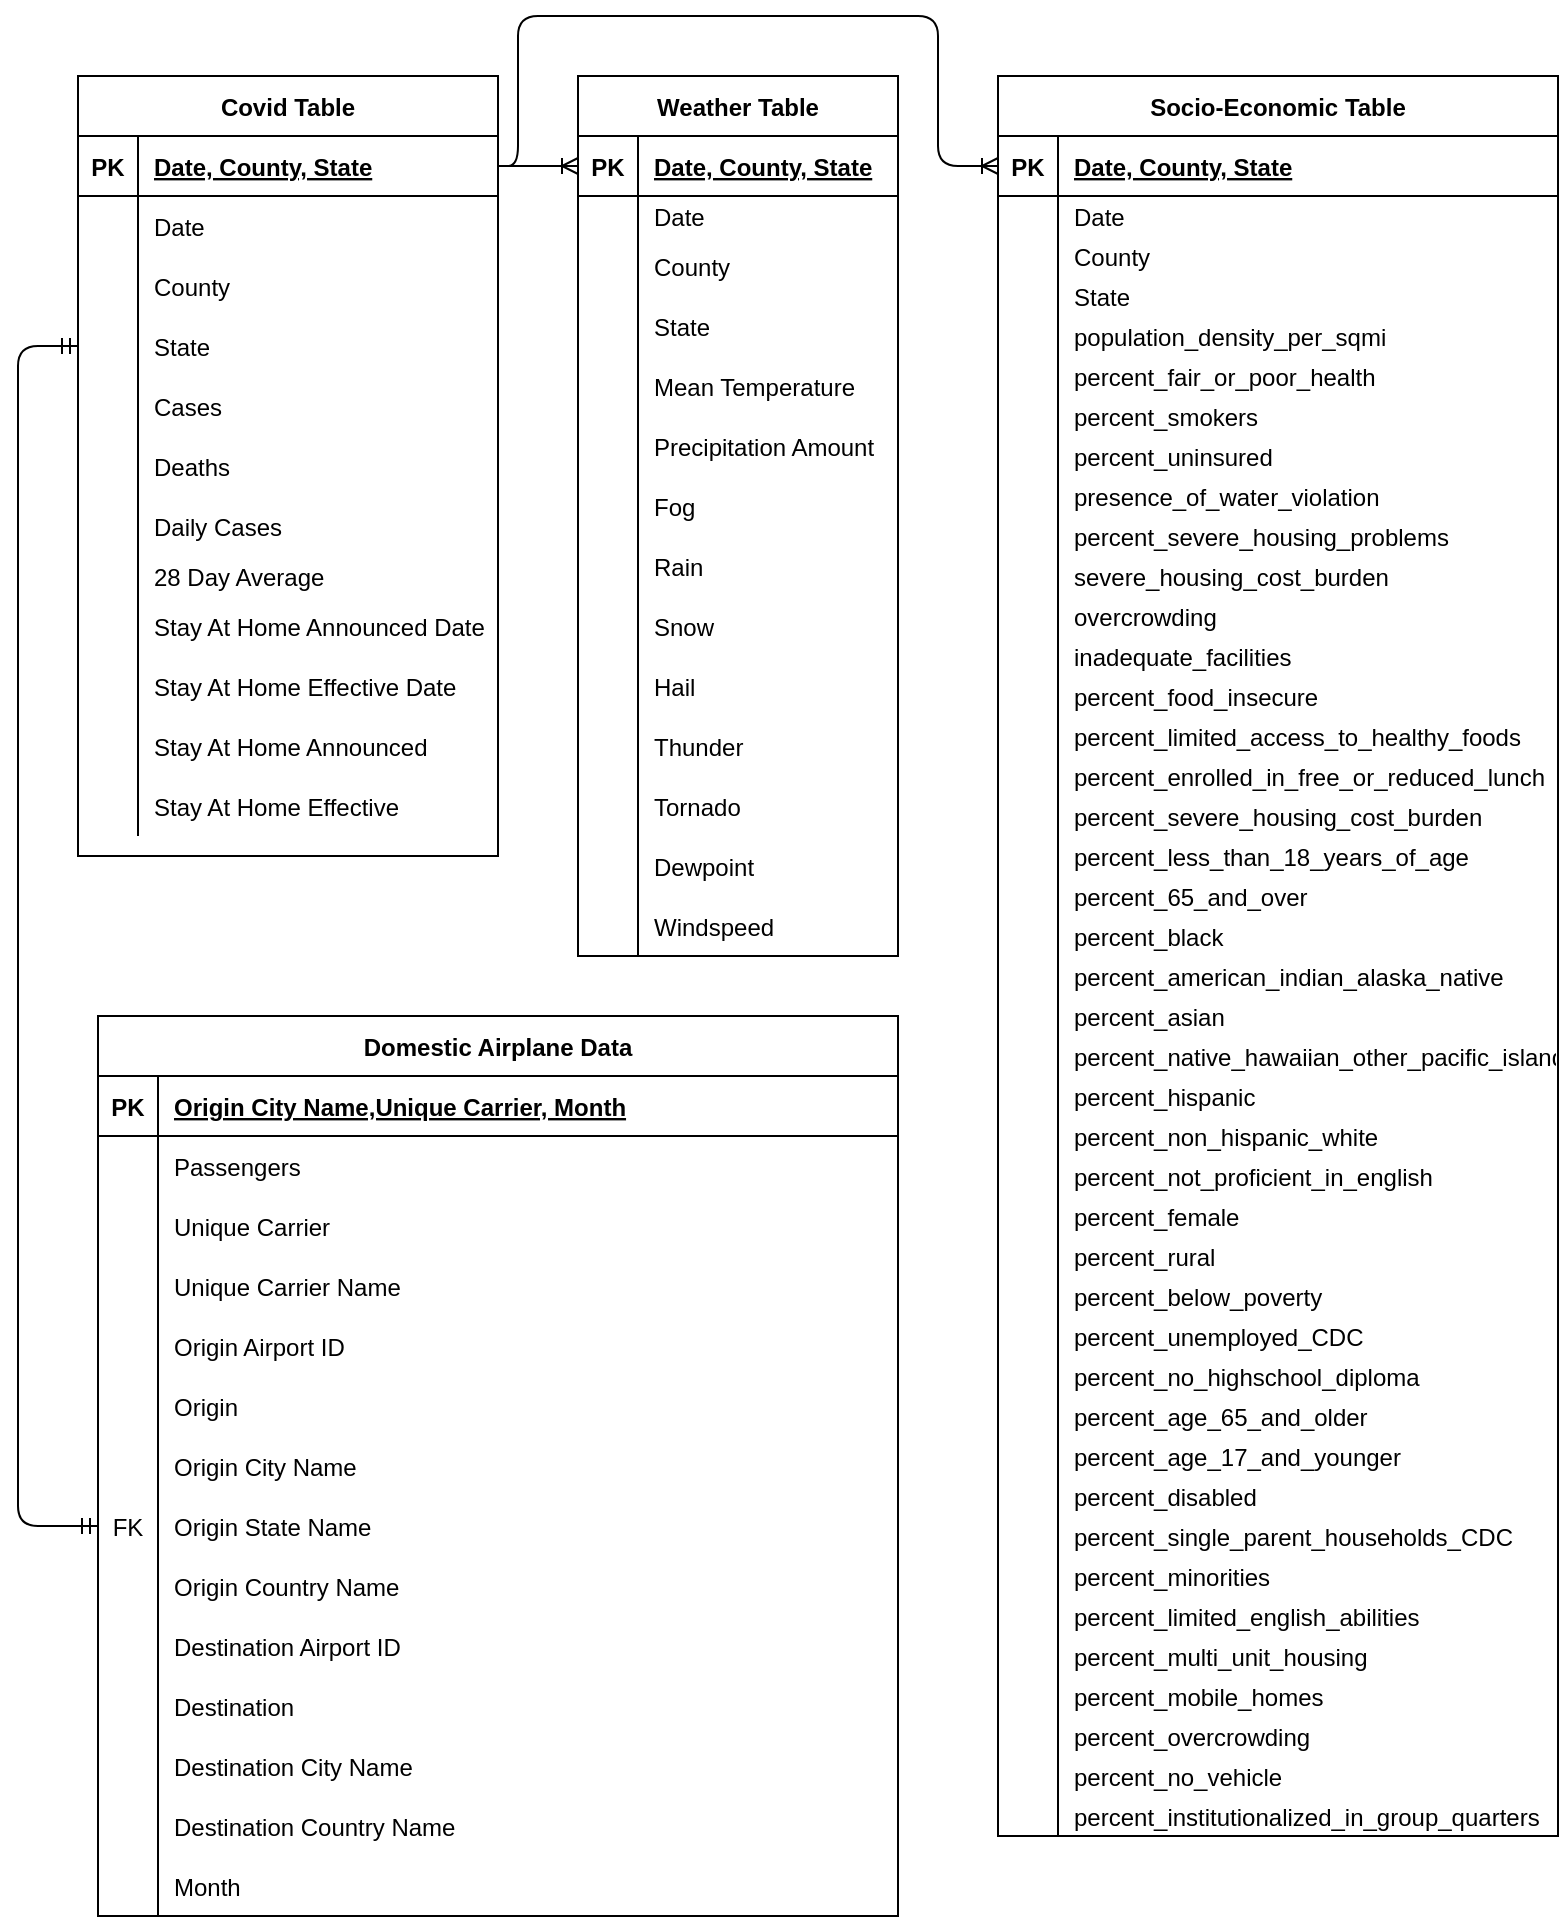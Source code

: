 <mxfile version="14.4.3" type="device"><diagram id="SOmyqcRhJ4U5fpHB_rjS" name="Page-1"><mxGraphModel dx="1422" dy="822" grid="1" gridSize="10" guides="1" tooltips="1" connect="1" arrows="1" fold="1" page="1" pageScale="1" pageWidth="850" pageHeight="1100" math="0" shadow="0"><root><mxCell id="0"/><mxCell id="1" parent="0"/><mxCell id="yuP-GyZWKC-hjIu8tSRV-6" value="Covid Table" style="shape=table;startSize=30;container=1;collapsible=1;childLayout=tableLayout;fixedRows=1;rowLines=0;fontStyle=1;align=center;resizeLast=1;" vertex="1" parent="1"><mxGeometry x="80" y="60" width="210" height="390" as="geometry"><mxRectangle x="30" y="100" width="100" height="30" as="alternateBounds"/></mxGeometry></mxCell><mxCell id="yuP-GyZWKC-hjIu8tSRV-7" value="" style="shape=partialRectangle;collapsible=0;dropTarget=0;pointerEvents=0;fillColor=none;top=0;left=0;bottom=1;right=0;points=[[0,0.5],[1,0.5]];portConstraint=eastwest;" vertex="1" parent="yuP-GyZWKC-hjIu8tSRV-6"><mxGeometry y="30" width="210" height="30" as="geometry"/></mxCell><mxCell id="yuP-GyZWKC-hjIu8tSRV-8" value="PK" style="shape=partialRectangle;connectable=0;fillColor=none;top=0;left=0;bottom=0;right=0;fontStyle=1;overflow=hidden;" vertex="1" parent="yuP-GyZWKC-hjIu8tSRV-7"><mxGeometry width="30" height="30" as="geometry"/></mxCell><mxCell id="yuP-GyZWKC-hjIu8tSRV-9" value="Date, County, State" style="shape=partialRectangle;connectable=0;fillColor=none;top=0;left=0;bottom=0;right=0;align=left;spacingLeft=6;fontStyle=5;overflow=hidden;" vertex="1" parent="yuP-GyZWKC-hjIu8tSRV-7"><mxGeometry x="30" width="180" height="30" as="geometry"/></mxCell><mxCell id="yuP-GyZWKC-hjIu8tSRV-10" value="" style="shape=partialRectangle;collapsible=0;dropTarget=0;pointerEvents=0;fillColor=none;top=0;left=0;bottom=0;right=0;points=[[0,0.5],[1,0.5]];portConstraint=eastwest;" vertex="1" parent="yuP-GyZWKC-hjIu8tSRV-6"><mxGeometry y="60" width="210" height="30" as="geometry"/></mxCell><mxCell id="yuP-GyZWKC-hjIu8tSRV-11" value="" style="shape=partialRectangle;connectable=0;fillColor=none;top=0;left=0;bottom=0;right=0;editable=1;overflow=hidden;" vertex="1" parent="yuP-GyZWKC-hjIu8tSRV-10"><mxGeometry width="30" height="30" as="geometry"/></mxCell><mxCell id="yuP-GyZWKC-hjIu8tSRV-12" value="Date" style="shape=partialRectangle;connectable=0;fillColor=none;top=0;left=0;bottom=0;right=0;align=left;spacingLeft=6;overflow=hidden;" vertex="1" parent="yuP-GyZWKC-hjIu8tSRV-10"><mxGeometry x="30" width="180" height="30" as="geometry"/></mxCell><mxCell id="yuP-GyZWKC-hjIu8tSRV-13" value="" style="shape=partialRectangle;collapsible=0;dropTarget=0;pointerEvents=0;fillColor=none;top=0;left=0;bottom=0;right=0;points=[[0,0.5],[1,0.5]];portConstraint=eastwest;" vertex="1" parent="yuP-GyZWKC-hjIu8tSRV-6"><mxGeometry y="90" width="210" height="30" as="geometry"/></mxCell><mxCell id="yuP-GyZWKC-hjIu8tSRV-14" value="" style="shape=partialRectangle;connectable=0;fillColor=none;top=0;left=0;bottom=0;right=0;editable=1;overflow=hidden;" vertex="1" parent="yuP-GyZWKC-hjIu8tSRV-13"><mxGeometry width="30" height="30" as="geometry"/></mxCell><mxCell id="yuP-GyZWKC-hjIu8tSRV-15" value="County" style="shape=partialRectangle;connectable=0;fillColor=none;top=0;left=0;bottom=0;right=0;align=left;spacingLeft=6;overflow=hidden;" vertex="1" parent="yuP-GyZWKC-hjIu8tSRV-13"><mxGeometry x="30" width="180" height="30" as="geometry"/></mxCell><mxCell id="yuP-GyZWKC-hjIu8tSRV-16" value="" style="shape=partialRectangle;collapsible=0;dropTarget=0;pointerEvents=0;fillColor=none;top=0;left=0;bottom=0;right=0;points=[[0,0.5],[1,0.5]];portConstraint=eastwest;" vertex="1" parent="yuP-GyZWKC-hjIu8tSRV-6"><mxGeometry y="120" width="210" height="30" as="geometry"/></mxCell><mxCell id="yuP-GyZWKC-hjIu8tSRV-17" value="" style="shape=partialRectangle;connectable=0;fillColor=none;top=0;left=0;bottom=0;right=0;editable=1;overflow=hidden;" vertex="1" parent="yuP-GyZWKC-hjIu8tSRV-16"><mxGeometry width="30" height="30" as="geometry"/></mxCell><mxCell id="yuP-GyZWKC-hjIu8tSRV-18" value="State" style="shape=partialRectangle;connectable=0;fillColor=none;top=0;left=0;bottom=0;right=0;align=left;spacingLeft=6;overflow=hidden;" vertex="1" parent="yuP-GyZWKC-hjIu8tSRV-16"><mxGeometry x="30" width="180" height="30" as="geometry"/></mxCell><mxCell id="yuP-GyZWKC-hjIu8tSRV-28" value="" style="shape=partialRectangle;collapsible=0;dropTarget=0;pointerEvents=0;fillColor=none;top=0;left=0;bottom=0;right=0;points=[[0,0.5],[1,0.5]];portConstraint=eastwest;" vertex="1" parent="yuP-GyZWKC-hjIu8tSRV-6"><mxGeometry y="150" width="210" height="30" as="geometry"/></mxCell><mxCell id="yuP-GyZWKC-hjIu8tSRV-29" value="" style="shape=partialRectangle;connectable=0;fillColor=none;top=0;left=0;bottom=0;right=0;editable=1;overflow=hidden;" vertex="1" parent="yuP-GyZWKC-hjIu8tSRV-28"><mxGeometry width="30" height="30" as="geometry"/></mxCell><mxCell id="yuP-GyZWKC-hjIu8tSRV-30" value="Cases" style="shape=partialRectangle;connectable=0;fillColor=none;top=0;left=0;bottom=0;right=0;align=left;spacingLeft=6;overflow=hidden;" vertex="1" parent="yuP-GyZWKC-hjIu8tSRV-28"><mxGeometry x="30" width="180" height="30" as="geometry"/></mxCell><mxCell id="yuP-GyZWKC-hjIu8tSRV-31" value="" style="shape=partialRectangle;collapsible=0;dropTarget=0;pointerEvents=0;fillColor=none;top=0;left=0;bottom=0;right=0;points=[[0,0.5],[1,0.5]];portConstraint=eastwest;" vertex="1" parent="yuP-GyZWKC-hjIu8tSRV-6"><mxGeometry y="180" width="210" height="30" as="geometry"/></mxCell><mxCell id="yuP-GyZWKC-hjIu8tSRV-32" value="" style="shape=partialRectangle;connectable=0;fillColor=none;top=0;left=0;bottom=0;right=0;editable=1;overflow=hidden;" vertex="1" parent="yuP-GyZWKC-hjIu8tSRV-31"><mxGeometry width="30" height="30" as="geometry"/></mxCell><mxCell id="yuP-GyZWKC-hjIu8tSRV-33" value="Deaths" style="shape=partialRectangle;connectable=0;fillColor=none;top=0;left=0;bottom=0;right=0;align=left;spacingLeft=6;overflow=hidden;" vertex="1" parent="yuP-GyZWKC-hjIu8tSRV-31"><mxGeometry x="30" width="180" height="30" as="geometry"/></mxCell><mxCell id="yuP-GyZWKC-hjIu8tSRV-34" value="" style="shape=partialRectangle;collapsible=0;dropTarget=0;pointerEvents=0;fillColor=none;top=0;left=0;bottom=0;right=0;points=[[0,0.5],[1,0.5]];portConstraint=eastwest;" vertex="1" parent="yuP-GyZWKC-hjIu8tSRV-6"><mxGeometry y="210" width="210" height="30" as="geometry"/></mxCell><mxCell id="yuP-GyZWKC-hjIu8tSRV-35" value="" style="shape=partialRectangle;connectable=0;fillColor=none;top=0;left=0;bottom=0;right=0;editable=1;overflow=hidden;" vertex="1" parent="yuP-GyZWKC-hjIu8tSRV-34"><mxGeometry width="30" height="30" as="geometry"/></mxCell><mxCell id="yuP-GyZWKC-hjIu8tSRV-36" value="Daily Cases" style="shape=partialRectangle;connectable=0;fillColor=none;top=0;left=0;bottom=0;right=0;align=left;spacingLeft=6;overflow=hidden;" vertex="1" parent="yuP-GyZWKC-hjIu8tSRV-34"><mxGeometry x="30" width="180" height="30" as="geometry"/></mxCell><mxCell id="yuP-GyZWKC-hjIu8tSRV-44" value="" style="shape=partialRectangle;collapsible=0;dropTarget=0;pointerEvents=0;fillColor=none;top=0;left=0;bottom=0;right=0;points=[[0,0.5],[1,0.5]];portConstraint=eastwest;" vertex="1" parent="yuP-GyZWKC-hjIu8tSRV-6"><mxGeometry y="240" width="210" height="20" as="geometry"/></mxCell><mxCell id="yuP-GyZWKC-hjIu8tSRV-45" value="" style="shape=partialRectangle;connectable=0;fillColor=none;top=0;left=0;bottom=0;right=0;editable=1;overflow=hidden;" vertex="1" parent="yuP-GyZWKC-hjIu8tSRV-44"><mxGeometry width="30" height="20" as="geometry"/></mxCell><mxCell id="yuP-GyZWKC-hjIu8tSRV-46" value="28 Day Average" style="shape=partialRectangle;connectable=0;fillColor=none;top=0;left=0;bottom=0;right=0;align=left;spacingLeft=6;overflow=hidden;" vertex="1" parent="yuP-GyZWKC-hjIu8tSRV-44"><mxGeometry x="30" width="180" height="20" as="geometry"/></mxCell><mxCell id="yuP-GyZWKC-hjIu8tSRV-48" value="" style="shape=partialRectangle;collapsible=0;dropTarget=0;pointerEvents=0;fillColor=none;top=0;left=0;bottom=0;right=0;points=[[0,0.5],[1,0.5]];portConstraint=eastwest;" vertex="1" parent="yuP-GyZWKC-hjIu8tSRV-6"><mxGeometry y="260" width="210" height="30" as="geometry"/></mxCell><mxCell id="yuP-GyZWKC-hjIu8tSRV-49" value="" style="shape=partialRectangle;connectable=0;fillColor=none;top=0;left=0;bottom=0;right=0;editable=1;overflow=hidden;" vertex="1" parent="yuP-GyZWKC-hjIu8tSRV-48"><mxGeometry width="30" height="30" as="geometry"/></mxCell><mxCell id="yuP-GyZWKC-hjIu8tSRV-50" value="Stay At Home Announced Date" style="shape=partialRectangle;connectable=0;fillColor=none;top=0;left=0;bottom=0;right=0;align=left;spacingLeft=6;overflow=hidden;" vertex="1" parent="yuP-GyZWKC-hjIu8tSRV-48"><mxGeometry x="30" width="180" height="30" as="geometry"/></mxCell><mxCell id="yuP-GyZWKC-hjIu8tSRV-55" value="" style="shape=partialRectangle;collapsible=0;dropTarget=0;pointerEvents=0;fillColor=none;top=0;left=0;bottom=0;right=0;points=[[0,0.5],[1,0.5]];portConstraint=eastwest;" vertex="1" parent="yuP-GyZWKC-hjIu8tSRV-6"><mxGeometry y="290" width="210" height="30" as="geometry"/></mxCell><mxCell id="yuP-GyZWKC-hjIu8tSRV-56" value="" style="shape=partialRectangle;connectable=0;fillColor=none;top=0;left=0;bottom=0;right=0;editable=1;overflow=hidden;" vertex="1" parent="yuP-GyZWKC-hjIu8tSRV-55"><mxGeometry width="30" height="30" as="geometry"/></mxCell><mxCell id="yuP-GyZWKC-hjIu8tSRV-57" value="Stay At Home Effective Date" style="shape=partialRectangle;connectable=0;fillColor=none;top=0;left=0;bottom=0;right=0;align=left;spacingLeft=6;overflow=hidden;" vertex="1" parent="yuP-GyZWKC-hjIu8tSRV-55"><mxGeometry x="30" width="180" height="30" as="geometry"/></mxCell><mxCell id="yuP-GyZWKC-hjIu8tSRV-61" value="" style="shape=partialRectangle;collapsible=0;dropTarget=0;pointerEvents=0;fillColor=none;top=0;left=0;bottom=0;right=0;points=[[0,0.5],[1,0.5]];portConstraint=eastwest;" vertex="1" parent="yuP-GyZWKC-hjIu8tSRV-6"><mxGeometry y="320" width="210" height="30" as="geometry"/></mxCell><mxCell id="yuP-GyZWKC-hjIu8tSRV-62" value="" style="shape=partialRectangle;connectable=0;fillColor=none;top=0;left=0;bottom=0;right=0;editable=1;overflow=hidden;" vertex="1" parent="yuP-GyZWKC-hjIu8tSRV-61"><mxGeometry width="30" height="30" as="geometry"/></mxCell><mxCell id="yuP-GyZWKC-hjIu8tSRV-63" value="Stay At Home Announced" style="shape=partialRectangle;connectable=0;fillColor=none;top=0;left=0;bottom=0;right=0;align=left;spacingLeft=6;overflow=hidden;" vertex="1" parent="yuP-GyZWKC-hjIu8tSRV-61"><mxGeometry x="30" width="180" height="30" as="geometry"/></mxCell><mxCell id="yuP-GyZWKC-hjIu8tSRV-67" value="" style="shape=partialRectangle;collapsible=0;dropTarget=0;pointerEvents=0;fillColor=none;top=0;left=0;bottom=0;right=0;points=[[0,0.5],[1,0.5]];portConstraint=eastwest;" vertex="1" parent="yuP-GyZWKC-hjIu8tSRV-6"><mxGeometry y="350" width="210" height="30" as="geometry"/></mxCell><mxCell id="yuP-GyZWKC-hjIu8tSRV-68" value="" style="shape=partialRectangle;connectable=0;fillColor=none;top=0;left=0;bottom=0;right=0;editable=1;overflow=hidden;" vertex="1" parent="yuP-GyZWKC-hjIu8tSRV-67"><mxGeometry width="30" height="30" as="geometry"/></mxCell><mxCell id="yuP-GyZWKC-hjIu8tSRV-69" value="Stay At Home Effective" style="shape=partialRectangle;connectable=0;fillColor=none;top=0;left=0;bottom=0;right=0;align=left;spacingLeft=6;overflow=hidden;" vertex="1" parent="yuP-GyZWKC-hjIu8tSRV-67"><mxGeometry x="30" width="180" height="30" as="geometry"/></mxCell><mxCell id="yuP-GyZWKC-hjIu8tSRV-70" value="Weather Table" style="shape=table;startSize=30;container=1;collapsible=1;childLayout=tableLayout;fixedRows=1;rowLines=0;fontStyle=1;align=center;resizeLast=1;" vertex="1" parent="1"><mxGeometry x="330" y="60" width="160" height="440" as="geometry"/></mxCell><mxCell id="yuP-GyZWKC-hjIu8tSRV-71" value="" style="shape=partialRectangle;collapsible=0;dropTarget=0;pointerEvents=0;fillColor=none;top=0;left=0;bottom=1;right=0;points=[[0,0.5],[1,0.5]];portConstraint=eastwest;" vertex="1" parent="yuP-GyZWKC-hjIu8tSRV-70"><mxGeometry y="30" width="160" height="30" as="geometry"/></mxCell><mxCell id="yuP-GyZWKC-hjIu8tSRV-72" value="PK" style="shape=partialRectangle;connectable=0;fillColor=none;top=0;left=0;bottom=0;right=0;fontStyle=1;overflow=hidden;" vertex="1" parent="yuP-GyZWKC-hjIu8tSRV-71"><mxGeometry width="30" height="30" as="geometry"/></mxCell><mxCell id="yuP-GyZWKC-hjIu8tSRV-73" value="Date, County, State" style="shape=partialRectangle;connectable=0;fillColor=none;top=0;left=0;bottom=0;right=0;align=left;spacingLeft=6;fontStyle=5;overflow=hidden;" vertex="1" parent="yuP-GyZWKC-hjIu8tSRV-71"><mxGeometry x="30" width="130" height="30" as="geometry"/></mxCell><mxCell id="yuP-GyZWKC-hjIu8tSRV-74" value="" style="shape=partialRectangle;collapsible=0;dropTarget=0;pointerEvents=0;fillColor=none;top=0;left=0;bottom=0;right=0;points=[[0,0.5],[1,0.5]];portConstraint=eastwest;" vertex="1" parent="yuP-GyZWKC-hjIu8tSRV-70"><mxGeometry y="60" width="160" height="20" as="geometry"/></mxCell><mxCell id="yuP-GyZWKC-hjIu8tSRV-75" value="" style="shape=partialRectangle;connectable=0;fillColor=none;top=0;left=0;bottom=0;right=0;editable=1;overflow=hidden;" vertex="1" parent="yuP-GyZWKC-hjIu8tSRV-74"><mxGeometry width="30" height="20" as="geometry"/></mxCell><mxCell id="yuP-GyZWKC-hjIu8tSRV-76" value="Date" style="shape=partialRectangle;connectable=0;fillColor=none;top=0;left=0;bottom=0;right=0;align=left;spacingLeft=6;overflow=hidden;" vertex="1" parent="yuP-GyZWKC-hjIu8tSRV-74"><mxGeometry x="30" width="130" height="20" as="geometry"/></mxCell><mxCell id="yuP-GyZWKC-hjIu8tSRV-77" value="" style="shape=partialRectangle;collapsible=0;dropTarget=0;pointerEvents=0;fillColor=none;top=0;left=0;bottom=0;right=0;points=[[0,0.5],[1,0.5]];portConstraint=eastwest;" vertex="1" parent="yuP-GyZWKC-hjIu8tSRV-70"><mxGeometry y="80" width="160" height="30" as="geometry"/></mxCell><mxCell id="yuP-GyZWKC-hjIu8tSRV-78" value="" style="shape=partialRectangle;connectable=0;fillColor=none;top=0;left=0;bottom=0;right=0;editable=1;overflow=hidden;" vertex="1" parent="yuP-GyZWKC-hjIu8tSRV-77"><mxGeometry width="30" height="30" as="geometry"/></mxCell><mxCell id="yuP-GyZWKC-hjIu8tSRV-79" value="County" style="shape=partialRectangle;connectable=0;fillColor=none;top=0;left=0;bottom=0;right=0;align=left;spacingLeft=6;overflow=hidden;" vertex="1" parent="yuP-GyZWKC-hjIu8tSRV-77"><mxGeometry x="30" width="130" height="30" as="geometry"/></mxCell><mxCell id="yuP-GyZWKC-hjIu8tSRV-80" value="" style="shape=partialRectangle;collapsible=0;dropTarget=0;pointerEvents=0;fillColor=none;top=0;left=0;bottom=0;right=0;points=[[0,0.5],[1,0.5]];portConstraint=eastwest;" vertex="1" parent="yuP-GyZWKC-hjIu8tSRV-70"><mxGeometry y="110" width="160" height="30" as="geometry"/></mxCell><mxCell id="yuP-GyZWKC-hjIu8tSRV-81" value="" style="shape=partialRectangle;connectable=0;fillColor=none;top=0;left=0;bottom=0;right=0;editable=1;overflow=hidden;" vertex="1" parent="yuP-GyZWKC-hjIu8tSRV-80"><mxGeometry width="30" height="30" as="geometry"/></mxCell><mxCell id="yuP-GyZWKC-hjIu8tSRV-82" value="State" style="shape=partialRectangle;connectable=0;fillColor=none;top=0;left=0;bottom=0;right=0;align=left;spacingLeft=6;overflow=hidden;" vertex="1" parent="yuP-GyZWKC-hjIu8tSRV-80"><mxGeometry x="30" width="130" height="30" as="geometry"/></mxCell><mxCell id="yuP-GyZWKC-hjIu8tSRV-83" value="" style="shape=partialRectangle;collapsible=0;dropTarget=0;pointerEvents=0;fillColor=none;top=0;left=0;bottom=0;right=0;points=[[0,0.5],[1,0.5]];portConstraint=eastwest;" vertex="1" parent="yuP-GyZWKC-hjIu8tSRV-70"><mxGeometry y="140" width="160" height="30" as="geometry"/></mxCell><mxCell id="yuP-GyZWKC-hjIu8tSRV-84" value="" style="shape=partialRectangle;connectable=0;fillColor=none;top=0;left=0;bottom=0;right=0;editable=1;overflow=hidden;" vertex="1" parent="yuP-GyZWKC-hjIu8tSRV-83"><mxGeometry width="30" height="30" as="geometry"/></mxCell><mxCell id="yuP-GyZWKC-hjIu8tSRV-85" value="Mean Temperature" style="shape=partialRectangle;connectable=0;fillColor=none;top=0;left=0;bottom=0;right=0;align=left;spacingLeft=6;overflow=hidden;" vertex="1" parent="yuP-GyZWKC-hjIu8tSRV-83"><mxGeometry x="30" width="130" height="30" as="geometry"/></mxCell><mxCell id="yuP-GyZWKC-hjIu8tSRV-86" value="" style="shape=partialRectangle;collapsible=0;dropTarget=0;pointerEvents=0;fillColor=none;top=0;left=0;bottom=0;right=0;points=[[0,0.5],[1,0.5]];portConstraint=eastwest;" vertex="1" parent="yuP-GyZWKC-hjIu8tSRV-70"><mxGeometry y="170" width="160" height="30" as="geometry"/></mxCell><mxCell id="yuP-GyZWKC-hjIu8tSRV-87" value="" style="shape=partialRectangle;connectable=0;fillColor=none;top=0;left=0;bottom=0;right=0;editable=1;overflow=hidden;" vertex="1" parent="yuP-GyZWKC-hjIu8tSRV-86"><mxGeometry width="30" height="30" as="geometry"/></mxCell><mxCell id="yuP-GyZWKC-hjIu8tSRV-88" value="Precipitation Amount" style="shape=partialRectangle;connectable=0;fillColor=none;top=0;left=0;bottom=0;right=0;align=left;spacingLeft=6;overflow=hidden;" vertex="1" parent="yuP-GyZWKC-hjIu8tSRV-86"><mxGeometry x="30" width="130" height="30" as="geometry"/></mxCell><mxCell id="yuP-GyZWKC-hjIu8tSRV-89" value="" style="shape=partialRectangle;collapsible=0;dropTarget=0;pointerEvents=0;fillColor=none;top=0;left=0;bottom=0;right=0;points=[[0,0.5],[1,0.5]];portConstraint=eastwest;" vertex="1" parent="yuP-GyZWKC-hjIu8tSRV-70"><mxGeometry y="200" width="160" height="30" as="geometry"/></mxCell><mxCell id="yuP-GyZWKC-hjIu8tSRV-90" value="" style="shape=partialRectangle;connectable=0;fillColor=none;top=0;left=0;bottom=0;right=0;editable=1;overflow=hidden;" vertex="1" parent="yuP-GyZWKC-hjIu8tSRV-89"><mxGeometry width="30" height="30" as="geometry"/></mxCell><mxCell id="yuP-GyZWKC-hjIu8tSRV-91" value="Fog" style="shape=partialRectangle;connectable=0;fillColor=none;top=0;left=0;bottom=0;right=0;align=left;spacingLeft=6;overflow=hidden;" vertex="1" parent="yuP-GyZWKC-hjIu8tSRV-89"><mxGeometry x="30" width="130" height="30" as="geometry"/></mxCell><mxCell id="yuP-GyZWKC-hjIu8tSRV-92" value="" style="shape=partialRectangle;collapsible=0;dropTarget=0;pointerEvents=0;fillColor=none;top=0;left=0;bottom=0;right=0;points=[[0,0.5],[1,0.5]];portConstraint=eastwest;" vertex="1" parent="yuP-GyZWKC-hjIu8tSRV-70"><mxGeometry y="230" width="160" height="30" as="geometry"/></mxCell><mxCell id="yuP-GyZWKC-hjIu8tSRV-93" value="" style="shape=partialRectangle;connectable=0;fillColor=none;top=0;left=0;bottom=0;right=0;editable=1;overflow=hidden;" vertex="1" parent="yuP-GyZWKC-hjIu8tSRV-92"><mxGeometry width="30" height="30" as="geometry"/></mxCell><mxCell id="yuP-GyZWKC-hjIu8tSRV-94" value="Rain" style="shape=partialRectangle;connectable=0;fillColor=none;top=0;left=0;bottom=0;right=0;align=left;spacingLeft=6;overflow=hidden;" vertex="1" parent="yuP-GyZWKC-hjIu8tSRV-92"><mxGeometry x="30" width="130" height="30" as="geometry"/></mxCell><mxCell id="yuP-GyZWKC-hjIu8tSRV-95" value="" style="shape=partialRectangle;collapsible=0;dropTarget=0;pointerEvents=0;fillColor=none;top=0;left=0;bottom=0;right=0;points=[[0,0.5],[1,0.5]];portConstraint=eastwest;" vertex="1" parent="yuP-GyZWKC-hjIu8tSRV-70"><mxGeometry y="260" width="160" height="30" as="geometry"/></mxCell><mxCell id="yuP-GyZWKC-hjIu8tSRV-96" value="" style="shape=partialRectangle;connectable=0;fillColor=none;top=0;left=0;bottom=0;right=0;editable=1;overflow=hidden;" vertex="1" parent="yuP-GyZWKC-hjIu8tSRV-95"><mxGeometry width="30" height="30" as="geometry"/></mxCell><mxCell id="yuP-GyZWKC-hjIu8tSRV-97" value="Snow" style="shape=partialRectangle;connectable=0;fillColor=none;top=0;left=0;bottom=0;right=0;align=left;spacingLeft=6;overflow=hidden;" vertex="1" parent="yuP-GyZWKC-hjIu8tSRV-95"><mxGeometry x="30" width="130" height="30" as="geometry"/></mxCell><mxCell id="yuP-GyZWKC-hjIu8tSRV-98" value="" style="shape=partialRectangle;collapsible=0;dropTarget=0;pointerEvents=0;fillColor=none;top=0;left=0;bottom=0;right=0;points=[[0,0.5],[1,0.5]];portConstraint=eastwest;" vertex="1" parent="yuP-GyZWKC-hjIu8tSRV-70"><mxGeometry y="290" width="160" height="30" as="geometry"/></mxCell><mxCell id="yuP-GyZWKC-hjIu8tSRV-99" value="" style="shape=partialRectangle;connectable=0;fillColor=none;top=0;left=0;bottom=0;right=0;editable=1;overflow=hidden;" vertex="1" parent="yuP-GyZWKC-hjIu8tSRV-98"><mxGeometry width="30" height="30" as="geometry"/></mxCell><mxCell id="yuP-GyZWKC-hjIu8tSRV-100" value="Hail" style="shape=partialRectangle;connectable=0;fillColor=none;top=0;left=0;bottom=0;right=0;align=left;spacingLeft=6;overflow=hidden;" vertex="1" parent="yuP-GyZWKC-hjIu8tSRV-98"><mxGeometry x="30" width="130" height="30" as="geometry"/></mxCell><mxCell id="yuP-GyZWKC-hjIu8tSRV-101" value="" style="shape=partialRectangle;collapsible=0;dropTarget=0;pointerEvents=0;fillColor=none;top=0;left=0;bottom=0;right=0;points=[[0,0.5],[1,0.5]];portConstraint=eastwest;" vertex="1" parent="yuP-GyZWKC-hjIu8tSRV-70"><mxGeometry y="320" width="160" height="30" as="geometry"/></mxCell><mxCell id="yuP-GyZWKC-hjIu8tSRV-102" value="" style="shape=partialRectangle;connectable=0;fillColor=none;top=0;left=0;bottom=0;right=0;editable=1;overflow=hidden;" vertex="1" parent="yuP-GyZWKC-hjIu8tSRV-101"><mxGeometry width="30" height="30" as="geometry"/></mxCell><mxCell id="yuP-GyZWKC-hjIu8tSRV-103" value="Thunder" style="shape=partialRectangle;connectable=0;fillColor=none;top=0;left=0;bottom=0;right=0;align=left;spacingLeft=6;overflow=hidden;" vertex="1" parent="yuP-GyZWKC-hjIu8tSRV-101"><mxGeometry x="30" width="130" height="30" as="geometry"/></mxCell><mxCell id="yuP-GyZWKC-hjIu8tSRV-104" value="" style="shape=partialRectangle;collapsible=0;dropTarget=0;pointerEvents=0;fillColor=none;top=0;left=0;bottom=0;right=0;points=[[0,0.5],[1,0.5]];portConstraint=eastwest;" vertex="1" parent="yuP-GyZWKC-hjIu8tSRV-70"><mxGeometry y="350" width="160" height="30" as="geometry"/></mxCell><mxCell id="yuP-GyZWKC-hjIu8tSRV-105" value="" style="shape=partialRectangle;connectable=0;fillColor=none;top=0;left=0;bottom=0;right=0;editable=1;overflow=hidden;" vertex="1" parent="yuP-GyZWKC-hjIu8tSRV-104"><mxGeometry width="30" height="30" as="geometry"/></mxCell><mxCell id="yuP-GyZWKC-hjIu8tSRV-106" value="Tornado" style="shape=partialRectangle;connectable=0;fillColor=none;top=0;left=0;bottom=0;right=0;align=left;spacingLeft=6;overflow=hidden;" vertex="1" parent="yuP-GyZWKC-hjIu8tSRV-104"><mxGeometry x="30" width="130" height="30" as="geometry"/></mxCell><mxCell id="yuP-GyZWKC-hjIu8tSRV-107" value="" style="shape=partialRectangle;collapsible=0;dropTarget=0;pointerEvents=0;fillColor=none;top=0;left=0;bottom=0;right=0;points=[[0,0.5],[1,0.5]];portConstraint=eastwest;" vertex="1" parent="yuP-GyZWKC-hjIu8tSRV-70"><mxGeometry y="380" width="160" height="30" as="geometry"/></mxCell><mxCell id="yuP-GyZWKC-hjIu8tSRV-108" value="" style="shape=partialRectangle;connectable=0;fillColor=none;top=0;left=0;bottom=0;right=0;editable=1;overflow=hidden;" vertex="1" parent="yuP-GyZWKC-hjIu8tSRV-107"><mxGeometry width="30" height="30" as="geometry"/></mxCell><mxCell id="yuP-GyZWKC-hjIu8tSRV-109" value="Dewpoint" style="shape=partialRectangle;connectable=0;fillColor=none;top=0;left=0;bottom=0;right=0;align=left;spacingLeft=6;overflow=hidden;" vertex="1" parent="yuP-GyZWKC-hjIu8tSRV-107"><mxGeometry x="30" width="130" height="30" as="geometry"/></mxCell><mxCell id="yuP-GyZWKC-hjIu8tSRV-110" value="" style="shape=partialRectangle;collapsible=0;dropTarget=0;pointerEvents=0;fillColor=none;top=0;left=0;bottom=0;right=0;points=[[0,0.5],[1,0.5]];portConstraint=eastwest;" vertex="1" parent="yuP-GyZWKC-hjIu8tSRV-70"><mxGeometry y="410" width="160" height="30" as="geometry"/></mxCell><mxCell id="yuP-GyZWKC-hjIu8tSRV-111" value="" style="shape=partialRectangle;connectable=0;fillColor=none;top=0;left=0;bottom=0;right=0;editable=1;overflow=hidden;" vertex="1" parent="yuP-GyZWKC-hjIu8tSRV-110"><mxGeometry width="30" height="30" as="geometry"/></mxCell><mxCell id="yuP-GyZWKC-hjIu8tSRV-112" value="Windspeed" style="shape=partialRectangle;connectable=0;fillColor=none;top=0;left=0;bottom=0;right=0;align=left;spacingLeft=6;overflow=hidden;" vertex="1" parent="yuP-GyZWKC-hjIu8tSRV-110"><mxGeometry x="30" width="130" height="30" as="geometry"/></mxCell><mxCell id="yuP-GyZWKC-hjIu8tSRV-122" value="Domestic Airplane Data" style="shape=table;startSize=30;container=1;collapsible=1;childLayout=tableLayout;fixedRows=1;rowLines=0;fontStyle=1;align=center;resizeLast=1;" vertex="1" parent="1"><mxGeometry x="90" y="530" width="400" height="450" as="geometry"/></mxCell><mxCell id="yuP-GyZWKC-hjIu8tSRV-123" value="" style="shape=partialRectangle;collapsible=0;dropTarget=0;pointerEvents=0;fillColor=none;top=0;left=0;bottom=1;right=0;points=[[0,0.5],[1,0.5]];portConstraint=eastwest;" vertex="1" parent="yuP-GyZWKC-hjIu8tSRV-122"><mxGeometry y="30" width="400" height="30" as="geometry"/></mxCell><mxCell id="yuP-GyZWKC-hjIu8tSRV-124" value="PK" style="shape=partialRectangle;connectable=0;fillColor=none;top=0;left=0;bottom=0;right=0;fontStyle=1;overflow=hidden;" vertex="1" parent="yuP-GyZWKC-hjIu8tSRV-123"><mxGeometry width="30" height="30" as="geometry"/></mxCell><mxCell id="yuP-GyZWKC-hjIu8tSRV-125" value="Origin City Name,Unique Carrier, Month" style="shape=partialRectangle;connectable=0;fillColor=none;top=0;left=0;bottom=0;right=0;align=left;spacingLeft=6;fontStyle=5;overflow=hidden;" vertex="1" parent="yuP-GyZWKC-hjIu8tSRV-123"><mxGeometry x="30" width="370" height="30" as="geometry"/></mxCell><mxCell id="yuP-GyZWKC-hjIu8tSRV-126" value="" style="shape=partialRectangle;collapsible=0;dropTarget=0;pointerEvents=0;fillColor=none;top=0;left=0;bottom=0;right=0;points=[[0,0.5],[1,0.5]];portConstraint=eastwest;" vertex="1" parent="yuP-GyZWKC-hjIu8tSRV-122"><mxGeometry y="60" width="400" height="30" as="geometry"/></mxCell><mxCell id="yuP-GyZWKC-hjIu8tSRV-127" value="" style="shape=partialRectangle;connectable=0;fillColor=none;top=0;left=0;bottom=0;right=0;editable=1;overflow=hidden;" vertex="1" parent="yuP-GyZWKC-hjIu8tSRV-126"><mxGeometry width="30" height="30" as="geometry"/></mxCell><mxCell id="yuP-GyZWKC-hjIu8tSRV-128" value="Passengers" style="shape=partialRectangle;connectable=0;fillColor=none;top=0;left=0;bottom=0;right=0;align=left;spacingLeft=6;overflow=hidden;" vertex="1" parent="yuP-GyZWKC-hjIu8tSRV-126"><mxGeometry x="30" width="370" height="30" as="geometry"/></mxCell><mxCell id="yuP-GyZWKC-hjIu8tSRV-129" value="" style="shape=partialRectangle;collapsible=0;dropTarget=0;pointerEvents=0;fillColor=none;top=0;left=0;bottom=0;right=0;points=[[0,0.5],[1,0.5]];portConstraint=eastwest;" vertex="1" parent="yuP-GyZWKC-hjIu8tSRV-122"><mxGeometry y="90" width="400" height="30" as="geometry"/></mxCell><mxCell id="yuP-GyZWKC-hjIu8tSRV-130" value="" style="shape=partialRectangle;connectable=0;fillColor=none;top=0;left=0;bottom=0;right=0;editable=1;overflow=hidden;" vertex="1" parent="yuP-GyZWKC-hjIu8tSRV-129"><mxGeometry width="30" height="30" as="geometry"/></mxCell><mxCell id="yuP-GyZWKC-hjIu8tSRV-131" value="Unique Carrier" style="shape=partialRectangle;connectable=0;fillColor=none;top=0;left=0;bottom=0;right=0;align=left;spacingLeft=6;overflow=hidden;" vertex="1" parent="yuP-GyZWKC-hjIu8tSRV-129"><mxGeometry x="30" width="370" height="30" as="geometry"/></mxCell><mxCell id="yuP-GyZWKC-hjIu8tSRV-132" value="" style="shape=partialRectangle;collapsible=0;dropTarget=0;pointerEvents=0;fillColor=none;top=0;left=0;bottom=0;right=0;points=[[0,0.5],[1,0.5]];portConstraint=eastwest;" vertex="1" parent="yuP-GyZWKC-hjIu8tSRV-122"><mxGeometry y="120" width="400" height="30" as="geometry"/></mxCell><mxCell id="yuP-GyZWKC-hjIu8tSRV-133" value="" style="shape=partialRectangle;connectable=0;fillColor=none;top=0;left=0;bottom=0;right=0;editable=1;overflow=hidden;" vertex="1" parent="yuP-GyZWKC-hjIu8tSRV-132"><mxGeometry width="30" height="30" as="geometry"/></mxCell><mxCell id="yuP-GyZWKC-hjIu8tSRV-134" value="Unique Carrier Name" style="shape=partialRectangle;connectable=0;fillColor=none;top=0;left=0;bottom=0;right=0;align=left;spacingLeft=6;overflow=hidden;" vertex="1" parent="yuP-GyZWKC-hjIu8tSRV-132"><mxGeometry x="30" width="370" height="30" as="geometry"/></mxCell><mxCell id="yuP-GyZWKC-hjIu8tSRV-135" value="" style="shape=partialRectangle;collapsible=0;dropTarget=0;pointerEvents=0;fillColor=none;top=0;left=0;bottom=0;right=0;points=[[0,0.5],[1,0.5]];portConstraint=eastwest;" vertex="1" parent="yuP-GyZWKC-hjIu8tSRV-122"><mxGeometry y="150" width="400" height="30" as="geometry"/></mxCell><mxCell id="yuP-GyZWKC-hjIu8tSRV-136" value="" style="shape=partialRectangle;connectable=0;fillColor=none;top=0;left=0;bottom=0;right=0;editable=1;overflow=hidden;" vertex="1" parent="yuP-GyZWKC-hjIu8tSRV-135"><mxGeometry width="30" height="30" as="geometry"/></mxCell><mxCell id="yuP-GyZWKC-hjIu8tSRV-137" value="Origin Airport ID" style="shape=partialRectangle;connectable=0;fillColor=none;top=0;left=0;bottom=0;right=0;align=left;spacingLeft=6;overflow=hidden;" vertex="1" parent="yuP-GyZWKC-hjIu8tSRV-135"><mxGeometry x="30" width="370" height="30" as="geometry"/></mxCell><mxCell id="yuP-GyZWKC-hjIu8tSRV-138" value="" style="shape=partialRectangle;collapsible=0;dropTarget=0;pointerEvents=0;fillColor=none;top=0;left=0;bottom=0;right=0;points=[[0,0.5],[1,0.5]];portConstraint=eastwest;" vertex="1" parent="yuP-GyZWKC-hjIu8tSRV-122"><mxGeometry y="180" width="400" height="30" as="geometry"/></mxCell><mxCell id="yuP-GyZWKC-hjIu8tSRV-139" value="" style="shape=partialRectangle;connectable=0;fillColor=none;top=0;left=0;bottom=0;right=0;editable=1;overflow=hidden;" vertex="1" parent="yuP-GyZWKC-hjIu8tSRV-138"><mxGeometry width="30" height="30" as="geometry"/></mxCell><mxCell id="yuP-GyZWKC-hjIu8tSRV-140" value="Origin" style="shape=partialRectangle;connectable=0;fillColor=none;top=0;left=0;bottom=0;right=0;align=left;spacingLeft=6;overflow=hidden;" vertex="1" parent="yuP-GyZWKC-hjIu8tSRV-138"><mxGeometry x="30" width="370" height="30" as="geometry"/></mxCell><mxCell id="yuP-GyZWKC-hjIu8tSRV-141" value="" style="shape=partialRectangle;collapsible=0;dropTarget=0;pointerEvents=0;fillColor=none;top=0;left=0;bottom=0;right=0;points=[[0,0.5],[1,0.5]];portConstraint=eastwest;" vertex="1" parent="yuP-GyZWKC-hjIu8tSRV-122"><mxGeometry y="210" width="400" height="30" as="geometry"/></mxCell><mxCell id="yuP-GyZWKC-hjIu8tSRV-142" value="" style="shape=partialRectangle;connectable=0;fillColor=none;top=0;left=0;bottom=0;right=0;editable=1;overflow=hidden;" vertex="1" parent="yuP-GyZWKC-hjIu8tSRV-141"><mxGeometry width="30" height="30" as="geometry"/></mxCell><mxCell id="yuP-GyZWKC-hjIu8tSRV-143" value="Origin City Name" style="shape=partialRectangle;connectable=0;fillColor=none;top=0;left=0;bottom=0;right=0;align=left;spacingLeft=6;overflow=hidden;" vertex="1" parent="yuP-GyZWKC-hjIu8tSRV-141"><mxGeometry x="30" width="370" height="30" as="geometry"/></mxCell><mxCell id="yuP-GyZWKC-hjIu8tSRV-144" value="" style="shape=partialRectangle;collapsible=0;dropTarget=0;pointerEvents=0;fillColor=none;top=0;left=0;bottom=0;right=0;points=[[0,0.5],[1,0.5]];portConstraint=eastwest;" vertex="1" parent="yuP-GyZWKC-hjIu8tSRV-122"><mxGeometry y="240" width="400" height="30" as="geometry"/></mxCell><mxCell id="yuP-GyZWKC-hjIu8tSRV-145" value="FK" style="shape=partialRectangle;connectable=0;fillColor=none;top=0;left=0;bottom=0;right=0;editable=1;overflow=hidden;" vertex="1" parent="yuP-GyZWKC-hjIu8tSRV-144"><mxGeometry width="30" height="30" as="geometry"/></mxCell><mxCell id="yuP-GyZWKC-hjIu8tSRV-146" value="Origin State Name" style="shape=partialRectangle;connectable=0;fillColor=none;top=0;left=0;bottom=0;right=0;align=left;spacingLeft=6;overflow=hidden;" vertex="1" parent="yuP-GyZWKC-hjIu8tSRV-144"><mxGeometry x="30" width="370" height="30" as="geometry"/></mxCell><mxCell id="yuP-GyZWKC-hjIu8tSRV-147" value="" style="shape=partialRectangle;collapsible=0;dropTarget=0;pointerEvents=0;fillColor=none;top=0;left=0;bottom=0;right=0;points=[[0,0.5],[1,0.5]];portConstraint=eastwest;" vertex="1" parent="yuP-GyZWKC-hjIu8tSRV-122"><mxGeometry y="270" width="400" height="30" as="geometry"/></mxCell><mxCell id="yuP-GyZWKC-hjIu8tSRV-148" value="" style="shape=partialRectangle;connectable=0;fillColor=none;top=0;left=0;bottom=0;right=0;editable=1;overflow=hidden;" vertex="1" parent="yuP-GyZWKC-hjIu8tSRV-147"><mxGeometry width="30" height="30" as="geometry"/></mxCell><mxCell id="yuP-GyZWKC-hjIu8tSRV-149" value="Origin Country Name" style="shape=partialRectangle;connectable=0;fillColor=none;top=0;left=0;bottom=0;right=0;align=left;spacingLeft=6;overflow=hidden;" vertex="1" parent="yuP-GyZWKC-hjIu8tSRV-147"><mxGeometry x="30" width="370" height="30" as="geometry"/></mxCell><mxCell id="yuP-GyZWKC-hjIu8tSRV-150" value="" style="shape=partialRectangle;collapsible=0;dropTarget=0;pointerEvents=0;fillColor=none;top=0;left=0;bottom=0;right=0;points=[[0,0.5],[1,0.5]];portConstraint=eastwest;" vertex="1" parent="yuP-GyZWKC-hjIu8tSRV-122"><mxGeometry y="300" width="400" height="30" as="geometry"/></mxCell><mxCell id="yuP-GyZWKC-hjIu8tSRV-151" value="" style="shape=partialRectangle;connectable=0;fillColor=none;top=0;left=0;bottom=0;right=0;editable=1;overflow=hidden;" vertex="1" parent="yuP-GyZWKC-hjIu8tSRV-150"><mxGeometry width="30" height="30" as="geometry"/></mxCell><mxCell id="yuP-GyZWKC-hjIu8tSRV-152" value="Destination Airport ID" style="shape=partialRectangle;connectable=0;fillColor=none;top=0;left=0;bottom=0;right=0;align=left;spacingLeft=6;overflow=hidden;" vertex="1" parent="yuP-GyZWKC-hjIu8tSRV-150"><mxGeometry x="30" width="370" height="30" as="geometry"/></mxCell><mxCell id="yuP-GyZWKC-hjIu8tSRV-153" value="" style="shape=partialRectangle;collapsible=0;dropTarget=0;pointerEvents=0;fillColor=none;top=0;left=0;bottom=0;right=0;points=[[0,0.5],[1,0.5]];portConstraint=eastwest;" vertex="1" parent="yuP-GyZWKC-hjIu8tSRV-122"><mxGeometry y="330" width="400" height="30" as="geometry"/></mxCell><mxCell id="yuP-GyZWKC-hjIu8tSRV-154" value="" style="shape=partialRectangle;connectable=0;fillColor=none;top=0;left=0;bottom=0;right=0;editable=1;overflow=hidden;" vertex="1" parent="yuP-GyZWKC-hjIu8tSRV-153"><mxGeometry width="30" height="30" as="geometry"/></mxCell><mxCell id="yuP-GyZWKC-hjIu8tSRV-155" value="Destination" style="shape=partialRectangle;connectable=0;fillColor=none;top=0;left=0;bottom=0;right=0;align=left;spacingLeft=6;overflow=hidden;" vertex="1" parent="yuP-GyZWKC-hjIu8tSRV-153"><mxGeometry x="30" width="370" height="30" as="geometry"/></mxCell><mxCell id="yuP-GyZWKC-hjIu8tSRV-156" value="" style="shape=partialRectangle;collapsible=0;dropTarget=0;pointerEvents=0;fillColor=none;top=0;left=0;bottom=0;right=0;points=[[0,0.5],[1,0.5]];portConstraint=eastwest;" vertex="1" parent="yuP-GyZWKC-hjIu8tSRV-122"><mxGeometry y="360" width="400" height="30" as="geometry"/></mxCell><mxCell id="yuP-GyZWKC-hjIu8tSRV-157" value="" style="shape=partialRectangle;connectable=0;fillColor=none;top=0;left=0;bottom=0;right=0;editable=1;overflow=hidden;" vertex="1" parent="yuP-GyZWKC-hjIu8tSRV-156"><mxGeometry width="30" height="30" as="geometry"/></mxCell><mxCell id="yuP-GyZWKC-hjIu8tSRV-158" value="Destination City Name" style="shape=partialRectangle;connectable=0;fillColor=none;top=0;left=0;bottom=0;right=0;align=left;spacingLeft=6;overflow=hidden;" vertex="1" parent="yuP-GyZWKC-hjIu8tSRV-156"><mxGeometry x="30" width="370" height="30" as="geometry"/></mxCell><mxCell id="yuP-GyZWKC-hjIu8tSRV-159" value="" style="shape=partialRectangle;collapsible=0;dropTarget=0;pointerEvents=0;fillColor=none;top=0;left=0;bottom=0;right=0;points=[[0,0.5],[1,0.5]];portConstraint=eastwest;" vertex="1" parent="yuP-GyZWKC-hjIu8tSRV-122"><mxGeometry y="390" width="400" height="30" as="geometry"/></mxCell><mxCell id="yuP-GyZWKC-hjIu8tSRV-160" value="" style="shape=partialRectangle;connectable=0;fillColor=none;top=0;left=0;bottom=0;right=0;editable=1;overflow=hidden;" vertex="1" parent="yuP-GyZWKC-hjIu8tSRV-159"><mxGeometry width="30" height="30" as="geometry"/></mxCell><mxCell id="yuP-GyZWKC-hjIu8tSRV-161" value="Destination Country Name" style="shape=partialRectangle;connectable=0;fillColor=none;top=0;left=0;bottom=0;right=0;align=left;spacingLeft=6;overflow=hidden;" vertex="1" parent="yuP-GyZWKC-hjIu8tSRV-159"><mxGeometry x="30" width="370" height="30" as="geometry"/></mxCell><mxCell id="yuP-GyZWKC-hjIu8tSRV-162" value="" style="shape=partialRectangle;collapsible=0;dropTarget=0;pointerEvents=0;fillColor=none;top=0;left=0;bottom=0;right=0;points=[[0,0.5],[1,0.5]];portConstraint=eastwest;" vertex="1" parent="yuP-GyZWKC-hjIu8tSRV-122"><mxGeometry y="420" width="400" height="30" as="geometry"/></mxCell><mxCell id="yuP-GyZWKC-hjIu8tSRV-163" value="" style="shape=partialRectangle;connectable=0;fillColor=none;top=0;left=0;bottom=0;right=0;editable=1;overflow=hidden;" vertex="1" parent="yuP-GyZWKC-hjIu8tSRV-162"><mxGeometry width="30" height="30" as="geometry"/></mxCell><mxCell id="yuP-GyZWKC-hjIu8tSRV-164" value="Month" style="shape=partialRectangle;connectable=0;fillColor=none;top=0;left=0;bottom=0;right=0;align=left;spacingLeft=6;overflow=hidden;" vertex="1" parent="yuP-GyZWKC-hjIu8tSRV-162"><mxGeometry x="30" width="370" height="30" as="geometry"/></mxCell><mxCell id="yuP-GyZWKC-hjIu8tSRV-165" value="Socio-Economic Table" style="shape=table;startSize=30;container=1;collapsible=1;childLayout=tableLayout;fixedRows=1;rowLines=0;fontStyle=1;align=center;resizeLast=1;" vertex="1" parent="1"><mxGeometry x="540" y="60" width="280" height="880" as="geometry"/></mxCell><mxCell id="yuP-GyZWKC-hjIu8tSRV-166" value="" style="shape=partialRectangle;collapsible=0;dropTarget=0;pointerEvents=0;fillColor=none;top=0;left=0;bottom=1;right=0;points=[[0,0.5],[1,0.5]];portConstraint=eastwest;" vertex="1" parent="yuP-GyZWKC-hjIu8tSRV-165"><mxGeometry y="30" width="280" height="30" as="geometry"/></mxCell><mxCell id="yuP-GyZWKC-hjIu8tSRV-167" value="PK" style="shape=partialRectangle;connectable=0;fillColor=none;top=0;left=0;bottom=0;right=0;fontStyle=1;overflow=hidden;" vertex="1" parent="yuP-GyZWKC-hjIu8tSRV-166"><mxGeometry width="30" height="30" as="geometry"/></mxCell><mxCell id="yuP-GyZWKC-hjIu8tSRV-168" value="Date, County, State" style="shape=partialRectangle;connectable=0;fillColor=none;top=0;left=0;bottom=0;right=0;align=left;spacingLeft=6;fontStyle=5;overflow=hidden;" vertex="1" parent="yuP-GyZWKC-hjIu8tSRV-166"><mxGeometry x="30" width="250" height="30" as="geometry"/></mxCell><mxCell id="yuP-GyZWKC-hjIu8tSRV-169" value="" style="shape=partialRectangle;collapsible=0;dropTarget=0;pointerEvents=0;fillColor=none;top=0;left=0;bottom=0;right=0;points=[[0,0.5],[1,0.5]];portConstraint=eastwest;" vertex="1" parent="yuP-GyZWKC-hjIu8tSRV-165"><mxGeometry y="60" width="280" height="20" as="geometry"/></mxCell><mxCell id="yuP-GyZWKC-hjIu8tSRV-170" value="" style="shape=partialRectangle;connectable=0;fillColor=none;top=0;left=0;bottom=0;right=0;editable=1;overflow=hidden;" vertex="1" parent="yuP-GyZWKC-hjIu8tSRV-169"><mxGeometry width="30" height="20" as="geometry"/></mxCell><mxCell id="yuP-GyZWKC-hjIu8tSRV-171" value="Date" style="shape=partialRectangle;connectable=0;fillColor=none;top=0;left=0;bottom=0;right=0;align=left;spacingLeft=6;overflow=hidden;" vertex="1" parent="yuP-GyZWKC-hjIu8tSRV-169"><mxGeometry x="30" width="250" height="20" as="geometry"/></mxCell><mxCell id="yuP-GyZWKC-hjIu8tSRV-172" value="" style="shape=partialRectangle;collapsible=0;dropTarget=0;pointerEvents=0;fillColor=none;top=0;left=0;bottom=0;right=0;points=[[0,0.5],[1,0.5]];portConstraint=eastwest;" vertex="1" parent="yuP-GyZWKC-hjIu8tSRV-165"><mxGeometry y="80" width="280" height="20" as="geometry"/></mxCell><mxCell id="yuP-GyZWKC-hjIu8tSRV-173" value="" style="shape=partialRectangle;connectable=0;fillColor=none;top=0;left=0;bottom=0;right=0;editable=1;overflow=hidden;" vertex="1" parent="yuP-GyZWKC-hjIu8tSRV-172"><mxGeometry width="30" height="20" as="geometry"/></mxCell><mxCell id="yuP-GyZWKC-hjIu8tSRV-174" value="County" style="shape=partialRectangle;connectable=0;fillColor=none;top=0;left=0;bottom=0;right=0;align=left;spacingLeft=6;overflow=hidden;" vertex="1" parent="yuP-GyZWKC-hjIu8tSRV-172"><mxGeometry x="30" width="250" height="20" as="geometry"/></mxCell><mxCell id="yuP-GyZWKC-hjIu8tSRV-175" value="" style="shape=partialRectangle;collapsible=0;dropTarget=0;pointerEvents=0;fillColor=none;top=0;left=0;bottom=0;right=0;points=[[0,0.5],[1,0.5]];portConstraint=eastwest;" vertex="1" parent="yuP-GyZWKC-hjIu8tSRV-165"><mxGeometry y="100" width="280" height="20" as="geometry"/></mxCell><mxCell id="yuP-GyZWKC-hjIu8tSRV-176" value="" style="shape=partialRectangle;connectable=0;fillColor=none;top=0;left=0;bottom=0;right=0;editable=1;overflow=hidden;" vertex="1" parent="yuP-GyZWKC-hjIu8tSRV-175"><mxGeometry width="30" height="20" as="geometry"/></mxCell><mxCell id="yuP-GyZWKC-hjIu8tSRV-177" value="State" style="shape=partialRectangle;connectable=0;fillColor=none;top=0;left=0;bottom=0;right=0;align=left;spacingLeft=6;overflow=hidden;" vertex="1" parent="yuP-GyZWKC-hjIu8tSRV-175"><mxGeometry x="30" width="250" height="20" as="geometry"/></mxCell><mxCell id="yuP-GyZWKC-hjIu8tSRV-178" value="" style="shape=partialRectangle;collapsible=0;dropTarget=0;pointerEvents=0;fillColor=none;top=0;left=0;bottom=0;right=0;points=[[0,0.5],[1,0.5]];portConstraint=eastwest;" vertex="1" parent="yuP-GyZWKC-hjIu8tSRV-165"><mxGeometry y="120" width="280" height="20" as="geometry"/></mxCell><mxCell id="yuP-GyZWKC-hjIu8tSRV-179" value="" style="shape=partialRectangle;connectable=0;fillColor=none;top=0;left=0;bottom=0;right=0;editable=1;overflow=hidden;" vertex="1" parent="yuP-GyZWKC-hjIu8tSRV-178"><mxGeometry width="30" height="20" as="geometry"/></mxCell><mxCell id="yuP-GyZWKC-hjIu8tSRV-180" value="population_density_per_sqmi" style="shape=partialRectangle;connectable=0;fillColor=none;top=0;left=0;bottom=0;right=0;align=left;spacingLeft=6;overflow=hidden;" vertex="1" parent="yuP-GyZWKC-hjIu8tSRV-178"><mxGeometry x="30" width="250" height="20" as="geometry"/></mxCell><mxCell id="yuP-GyZWKC-hjIu8tSRV-181" value="" style="shape=partialRectangle;collapsible=0;dropTarget=0;pointerEvents=0;fillColor=none;top=0;left=0;bottom=0;right=0;points=[[0,0.5],[1,0.5]];portConstraint=eastwest;" vertex="1" parent="yuP-GyZWKC-hjIu8tSRV-165"><mxGeometry y="140" width="280" height="20" as="geometry"/></mxCell><mxCell id="yuP-GyZWKC-hjIu8tSRV-182" value="" style="shape=partialRectangle;connectable=0;fillColor=none;top=0;left=0;bottom=0;right=0;editable=1;overflow=hidden;" vertex="1" parent="yuP-GyZWKC-hjIu8tSRV-181"><mxGeometry width="30" height="20" as="geometry"/></mxCell><mxCell id="yuP-GyZWKC-hjIu8tSRV-183" value="percent_fair_or_poor_health" style="shape=partialRectangle;connectable=0;fillColor=none;top=0;left=0;bottom=0;right=0;align=left;spacingLeft=6;overflow=hidden;" vertex="1" parent="yuP-GyZWKC-hjIu8tSRV-181"><mxGeometry x="30" width="250" height="20" as="geometry"/></mxCell><mxCell id="yuP-GyZWKC-hjIu8tSRV-184" value="" style="shape=partialRectangle;collapsible=0;dropTarget=0;pointerEvents=0;fillColor=none;top=0;left=0;bottom=0;right=0;points=[[0,0.5],[1,0.5]];portConstraint=eastwest;" vertex="1" parent="yuP-GyZWKC-hjIu8tSRV-165"><mxGeometry y="160" width="280" height="20" as="geometry"/></mxCell><mxCell id="yuP-GyZWKC-hjIu8tSRV-185" value="" style="shape=partialRectangle;connectable=0;fillColor=none;top=0;left=0;bottom=0;right=0;editable=1;overflow=hidden;" vertex="1" parent="yuP-GyZWKC-hjIu8tSRV-184"><mxGeometry width="30" height="20" as="geometry"/></mxCell><mxCell id="yuP-GyZWKC-hjIu8tSRV-186" value="percent_smokers" style="shape=partialRectangle;connectable=0;fillColor=none;top=0;left=0;bottom=0;right=0;align=left;spacingLeft=6;overflow=hidden;" vertex="1" parent="yuP-GyZWKC-hjIu8tSRV-184"><mxGeometry x="30" width="250" height="20" as="geometry"/></mxCell><mxCell id="yuP-GyZWKC-hjIu8tSRV-187" value="" style="shape=partialRectangle;collapsible=0;dropTarget=0;pointerEvents=0;fillColor=none;top=0;left=0;bottom=0;right=0;points=[[0,0.5],[1,0.5]];portConstraint=eastwest;" vertex="1" parent="yuP-GyZWKC-hjIu8tSRV-165"><mxGeometry y="180" width="280" height="20" as="geometry"/></mxCell><mxCell id="yuP-GyZWKC-hjIu8tSRV-188" value="" style="shape=partialRectangle;connectable=0;fillColor=none;top=0;left=0;bottom=0;right=0;editable=1;overflow=hidden;" vertex="1" parent="yuP-GyZWKC-hjIu8tSRV-187"><mxGeometry width="30" height="20" as="geometry"/></mxCell><mxCell id="yuP-GyZWKC-hjIu8tSRV-189" value="percent_uninsured" style="shape=partialRectangle;connectable=0;fillColor=none;top=0;left=0;bottom=0;right=0;align=left;spacingLeft=6;overflow=hidden;" vertex="1" parent="yuP-GyZWKC-hjIu8tSRV-187"><mxGeometry x="30" width="250" height="20" as="geometry"/></mxCell><mxCell id="yuP-GyZWKC-hjIu8tSRV-190" value="" style="shape=partialRectangle;collapsible=0;dropTarget=0;pointerEvents=0;fillColor=none;top=0;left=0;bottom=0;right=0;points=[[0,0.5],[1,0.5]];portConstraint=eastwest;" vertex="1" parent="yuP-GyZWKC-hjIu8tSRV-165"><mxGeometry y="200" width="280" height="20" as="geometry"/></mxCell><mxCell id="yuP-GyZWKC-hjIu8tSRV-191" value="" style="shape=partialRectangle;connectable=0;fillColor=none;top=0;left=0;bottom=0;right=0;editable=1;overflow=hidden;" vertex="1" parent="yuP-GyZWKC-hjIu8tSRV-190"><mxGeometry width="30" height="20" as="geometry"/></mxCell><mxCell id="yuP-GyZWKC-hjIu8tSRV-192" value="presence_of_water_violation" style="shape=partialRectangle;connectable=0;fillColor=none;top=0;left=0;bottom=0;right=0;align=left;spacingLeft=6;overflow=hidden;" vertex="1" parent="yuP-GyZWKC-hjIu8tSRV-190"><mxGeometry x="30" width="250" height="20" as="geometry"/></mxCell><mxCell id="yuP-GyZWKC-hjIu8tSRV-193" value="" style="shape=partialRectangle;collapsible=0;dropTarget=0;pointerEvents=0;fillColor=none;top=0;left=0;bottom=0;right=0;points=[[0,0.5],[1,0.5]];portConstraint=eastwest;" vertex="1" parent="yuP-GyZWKC-hjIu8tSRV-165"><mxGeometry y="220" width="280" height="20" as="geometry"/></mxCell><mxCell id="yuP-GyZWKC-hjIu8tSRV-194" value="" style="shape=partialRectangle;connectable=0;fillColor=none;top=0;left=0;bottom=0;right=0;editable=1;overflow=hidden;" vertex="1" parent="yuP-GyZWKC-hjIu8tSRV-193"><mxGeometry width="30" height="20" as="geometry"/></mxCell><mxCell id="yuP-GyZWKC-hjIu8tSRV-195" value="percent_severe_housing_problems" style="shape=partialRectangle;connectable=0;fillColor=none;top=0;left=0;bottom=0;right=0;align=left;spacingLeft=6;overflow=hidden;" vertex="1" parent="yuP-GyZWKC-hjIu8tSRV-193"><mxGeometry x="30" width="250" height="20" as="geometry"/></mxCell><mxCell id="yuP-GyZWKC-hjIu8tSRV-196" value="" style="shape=partialRectangle;collapsible=0;dropTarget=0;pointerEvents=0;fillColor=none;top=0;left=0;bottom=0;right=0;points=[[0,0.5],[1,0.5]];portConstraint=eastwest;" vertex="1" parent="yuP-GyZWKC-hjIu8tSRV-165"><mxGeometry y="240" width="280" height="20" as="geometry"/></mxCell><mxCell id="yuP-GyZWKC-hjIu8tSRV-197" value="" style="shape=partialRectangle;connectable=0;fillColor=none;top=0;left=0;bottom=0;right=0;editable=1;overflow=hidden;" vertex="1" parent="yuP-GyZWKC-hjIu8tSRV-196"><mxGeometry width="30" height="20" as="geometry"/></mxCell><mxCell id="yuP-GyZWKC-hjIu8tSRV-198" value="severe_housing_cost_burden" style="shape=partialRectangle;connectable=0;fillColor=none;top=0;left=0;bottom=0;right=0;align=left;spacingLeft=6;overflow=hidden;" vertex="1" parent="yuP-GyZWKC-hjIu8tSRV-196"><mxGeometry x="30" width="250" height="20" as="geometry"/></mxCell><mxCell id="yuP-GyZWKC-hjIu8tSRV-199" value="" style="shape=partialRectangle;collapsible=0;dropTarget=0;pointerEvents=0;fillColor=none;top=0;left=0;bottom=0;right=0;points=[[0,0.5],[1,0.5]];portConstraint=eastwest;" vertex="1" parent="yuP-GyZWKC-hjIu8tSRV-165"><mxGeometry y="260" width="280" height="20" as="geometry"/></mxCell><mxCell id="yuP-GyZWKC-hjIu8tSRV-200" value="" style="shape=partialRectangle;connectable=0;fillColor=none;top=0;left=0;bottom=0;right=0;editable=1;overflow=hidden;" vertex="1" parent="yuP-GyZWKC-hjIu8tSRV-199"><mxGeometry width="30" height="20" as="geometry"/></mxCell><mxCell id="yuP-GyZWKC-hjIu8tSRV-201" value="overcrowding" style="shape=partialRectangle;connectable=0;fillColor=none;top=0;left=0;bottom=0;right=0;align=left;spacingLeft=6;overflow=hidden;" vertex="1" parent="yuP-GyZWKC-hjIu8tSRV-199"><mxGeometry x="30" width="250" height="20" as="geometry"/></mxCell><mxCell id="yuP-GyZWKC-hjIu8tSRV-202" value="" style="shape=partialRectangle;collapsible=0;dropTarget=0;pointerEvents=0;fillColor=none;top=0;left=0;bottom=0;right=0;points=[[0,0.5],[1,0.5]];portConstraint=eastwest;" vertex="1" parent="yuP-GyZWKC-hjIu8tSRV-165"><mxGeometry y="280" width="280" height="20" as="geometry"/></mxCell><mxCell id="yuP-GyZWKC-hjIu8tSRV-203" value="" style="shape=partialRectangle;connectable=0;fillColor=none;top=0;left=0;bottom=0;right=0;editable=1;overflow=hidden;" vertex="1" parent="yuP-GyZWKC-hjIu8tSRV-202"><mxGeometry width="30" height="20" as="geometry"/></mxCell><mxCell id="yuP-GyZWKC-hjIu8tSRV-204" value="inadequate_facilities" style="shape=partialRectangle;connectable=0;fillColor=none;top=0;left=0;bottom=0;right=0;align=left;spacingLeft=6;overflow=hidden;" vertex="1" parent="yuP-GyZWKC-hjIu8tSRV-202"><mxGeometry x="30" width="250" height="20" as="geometry"/></mxCell><mxCell id="yuP-GyZWKC-hjIu8tSRV-205" value="" style="shape=partialRectangle;collapsible=0;dropTarget=0;pointerEvents=0;fillColor=none;top=0;left=0;bottom=0;right=0;points=[[0,0.5],[1,0.5]];portConstraint=eastwest;" vertex="1" parent="yuP-GyZWKC-hjIu8tSRV-165"><mxGeometry y="300" width="280" height="20" as="geometry"/></mxCell><mxCell id="yuP-GyZWKC-hjIu8tSRV-206" value="" style="shape=partialRectangle;connectable=0;fillColor=none;top=0;left=0;bottom=0;right=0;editable=1;overflow=hidden;" vertex="1" parent="yuP-GyZWKC-hjIu8tSRV-205"><mxGeometry width="30" height="20" as="geometry"/></mxCell><mxCell id="yuP-GyZWKC-hjIu8tSRV-207" value="percent_food_insecure" style="shape=partialRectangle;connectable=0;fillColor=none;top=0;left=0;bottom=0;right=0;align=left;spacingLeft=6;overflow=hidden;" vertex="1" parent="yuP-GyZWKC-hjIu8tSRV-205"><mxGeometry x="30" width="250" height="20" as="geometry"/></mxCell><mxCell id="yuP-GyZWKC-hjIu8tSRV-208" value="" style="shape=partialRectangle;collapsible=0;dropTarget=0;pointerEvents=0;fillColor=none;top=0;left=0;bottom=0;right=0;points=[[0,0.5],[1,0.5]];portConstraint=eastwest;" vertex="1" parent="yuP-GyZWKC-hjIu8tSRV-165"><mxGeometry y="320" width="280" height="20" as="geometry"/></mxCell><mxCell id="yuP-GyZWKC-hjIu8tSRV-209" value="" style="shape=partialRectangle;connectable=0;fillColor=none;top=0;left=0;bottom=0;right=0;editable=1;overflow=hidden;" vertex="1" parent="yuP-GyZWKC-hjIu8tSRV-208"><mxGeometry width="30" height="20" as="geometry"/></mxCell><mxCell id="yuP-GyZWKC-hjIu8tSRV-210" value="percent_limited_access_to_healthy_foods" style="shape=partialRectangle;connectable=0;fillColor=none;top=0;left=0;bottom=0;right=0;align=left;spacingLeft=6;overflow=hidden;" vertex="1" parent="yuP-GyZWKC-hjIu8tSRV-208"><mxGeometry x="30" width="250" height="20" as="geometry"/></mxCell><mxCell id="yuP-GyZWKC-hjIu8tSRV-211" value="" style="shape=partialRectangle;collapsible=0;dropTarget=0;pointerEvents=0;fillColor=none;top=0;left=0;bottom=0;right=0;points=[[0,0.5],[1,0.5]];portConstraint=eastwest;" vertex="1" parent="yuP-GyZWKC-hjIu8tSRV-165"><mxGeometry y="340" width="280" height="20" as="geometry"/></mxCell><mxCell id="yuP-GyZWKC-hjIu8tSRV-212" value="" style="shape=partialRectangle;connectable=0;fillColor=none;top=0;left=0;bottom=0;right=0;editable=1;overflow=hidden;" vertex="1" parent="yuP-GyZWKC-hjIu8tSRV-211"><mxGeometry width="30" height="20" as="geometry"/></mxCell><mxCell id="yuP-GyZWKC-hjIu8tSRV-213" value="percent_enrolled_in_free_or_reduced_lunch" style="shape=partialRectangle;connectable=0;fillColor=none;top=0;left=0;bottom=0;right=0;align=left;spacingLeft=6;overflow=hidden;" vertex="1" parent="yuP-GyZWKC-hjIu8tSRV-211"><mxGeometry x="30" width="250" height="20" as="geometry"/></mxCell><mxCell id="yuP-GyZWKC-hjIu8tSRV-214" value="" style="shape=partialRectangle;collapsible=0;dropTarget=0;pointerEvents=0;fillColor=none;top=0;left=0;bottom=0;right=0;points=[[0,0.5],[1,0.5]];portConstraint=eastwest;" vertex="1" parent="yuP-GyZWKC-hjIu8tSRV-165"><mxGeometry y="360" width="280" height="20" as="geometry"/></mxCell><mxCell id="yuP-GyZWKC-hjIu8tSRV-215" value="" style="shape=partialRectangle;connectable=0;fillColor=none;top=0;left=0;bottom=0;right=0;editable=1;overflow=hidden;" vertex="1" parent="yuP-GyZWKC-hjIu8tSRV-214"><mxGeometry width="30" height="20" as="geometry"/></mxCell><mxCell id="yuP-GyZWKC-hjIu8tSRV-216" value="percent_severe_housing_cost_burden" style="shape=partialRectangle;connectable=0;fillColor=none;top=0;left=0;bottom=0;right=0;align=left;spacingLeft=6;overflow=hidden;" vertex="1" parent="yuP-GyZWKC-hjIu8tSRV-214"><mxGeometry x="30" width="250" height="20" as="geometry"/></mxCell><mxCell id="yuP-GyZWKC-hjIu8tSRV-217" value="" style="shape=partialRectangle;collapsible=0;dropTarget=0;pointerEvents=0;fillColor=none;top=0;left=0;bottom=0;right=0;points=[[0,0.5],[1,0.5]];portConstraint=eastwest;" vertex="1" parent="yuP-GyZWKC-hjIu8tSRV-165"><mxGeometry y="380" width="280" height="20" as="geometry"/></mxCell><mxCell id="yuP-GyZWKC-hjIu8tSRV-218" value="" style="shape=partialRectangle;connectable=0;fillColor=none;top=0;left=0;bottom=0;right=0;editable=1;overflow=hidden;" vertex="1" parent="yuP-GyZWKC-hjIu8tSRV-217"><mxGeometry width="30" height="20" as="geometry"/></mxCell><mxCell id="yuP-GyZWKC-hjIu8tSRV-219" value="percent_less_than_18_years_of_age" style="shape=partialRectangle;connectable=0;fillColor=none;top=0;left=0;bottom=0;right=0;align=left;spacingLeft=6;overflow=hidden;" vertex="1" parent="yuP-GyZWKC-hjIu8tSRV-217"><mxGeometry x="30" width="250" height="20" as="geometry"/></mxCell><mxCell id="yuP-GyZWKC-hjIu8tSRV-220" value="" style="shape=partialRectangle;collapsible=0;dropTarget=0;pointerEvents=0;fillColor=none;top=0;left=0;bottom=0;right=0;points=[[0,0.5],[1,0.5]];portConstraint=eastwest;" vertex="1" parent="yuP-GyZWKC-hjIu8tSRV-165"><mxGeometry y="400" width="280" height="20" as="geometry"/></mxCell><mxCell id="yuP-GyZWKC-hjIu8tSRV-221" value="" style="shape=partialRectangle;connectable=0;fillColor=none;top=0;left=0;bottom=0;right=0;editable=1;overflow=hidden;" vertex="1" parent="yuP-GyZWKC-hjIu8tSRV-220"><mxGeometry width="30" height="20" as="geometry"/></mxCell><mxCell id="yuP-GyZWKC-hjIu8tSRV-222" value="percent_65_and_over" style="shape=partialRectangle;connectable=0;fillColor=none;top=0;left=0;bottom=0;right=0;align=left;spacingLeft=6;overflow=hidden;" vertex="1" parent="yuP-GyZWKC-hjIu8tSRV-220"><mxGeometry x="30" width="250" height="20" as="geometry"/></mxCell><mxCell id="yuP-GyZWKC-hjIu8tSRV-223" value="" style="shape=partialRectangle;collapsible=0;dropTarget=0;pointerEvents=0;fillColor=none;top=0;left=0;bottom=0;right=0;points=[[0,0.5],[1,0.5]];portConstraint=eastwest;" vertex="1" parent="yuP-GyZWKC-hjIu8tSRV-165"><mxGeometry y="420" width="280" height="20" as="geometry"/></mxCell><mxCell id="yuP-GyZWKC-hjIu8tSRV-224" value="" style="shape=partialRectangle;connectable=0;fillColor=none;top=0;left=0;bottom=0;right=0;editable=1;overflow=hidden;" vertex="1" parent="yuP-GyZWKC-hjIu8tSRV-223"><mxGeometry width="30" height="20" as="geometry"/></mxCell><mxCell id="yuP-GyZWKC-hjIu8tSRV-225" value="percent_black" style="shape=partialRectangle;connectable=0;fillColor=none;top=0;left=0;bottom=0;right=0;align=left;spacingLeft=6;overflow=hidden;" vertex="1" parent="yuP-GyZWKC-hjIu8tSRV-223"><mxGeometry x="30" width="250" height="20" as="geometry"/></mxCell><mxCell id="yuP-GyZWKC-hjIu8tSRV-226" value="" style="shape=partialRectangle;collapsible=0;dropTarget=0;pointerEvents=0;fillColor=none;top=0;left=0;bottom=0;right=0;points=[[0,0.5],[1,0.5]];portConstraint=eastwest;" vertex="1" parent="yuP-GyZWKC-hjIu8tSRV-165"><mxGeometry y="440" width="280" height="20" as="geometry"/></mxCell><mxCell id="yuP-GyZWKC-hjIu8tSRV-227" value="" style="shape=partialRectangle;connectable=0;fillColor=none;top=0;left=0;bottom=0;right=0;editable=1;overflow=hidden;" vertex="1" parent="yuP-GyZWKC-hjIu8tSRV-226"><mxGeometry width="30" height="20" as="geometry"/></mxCell><mxCell id="yuP-GyZWKC-hjIu8tSRV-228" value="percent_american_indian_alaska_native" style="shape=partialRectangle;connectable=0;fillColor=none;top=0;left=0;bottom=0;right=0;align=left;spacingLeft=6;overflow=hidden;" vertex="1" parent="yuP-GyZWKC-hjIu8tSRV-226"><mxGeometry x="30" width="250" height="20" as="geometry"/></mxCell><mxCell id="yuP-GyZWKC-hjIu8tSRV-229" value="" style="shape=partialRectangle;collapsible=0;dropTarget=0;pointerEvents=0;fillColor=none;top=0;left=0;bottom=0;right=0;points=[[0,0.5],[1,0.5]];portConstraint=eastwest;" vertex="1" parent="yuP-GyZWKC-hjIu8tSRV-165"><mxGeometry y="460" width="280" height="20" as="geometry"/></mxCell><mxCell id="yuP-GyZWKC-hjIu8tSRV-230" value="" style="shape=partialRectangle;connectable=0;fillColor=none;top=0;left=0;bottom=0;right=0;editable=1;overflow=hidden;" vertex="1" parent="yuP-GyZWKC-hjIu8tSRV-229"><mxGeometry width="30" height="20" as="geometry"/></mxCell><mxCell id="yuP-GyZWKC-hjIu8tSRV-231" value="percent_asian" style="shape=partialRectangle;connectable=0;fillColor=none;top=0;left=0;bottom=0;right=0;align=left;spacingLeft=6;overflow=hidden;" vertex="1" parent="yuP-GyZWKC-hjIu8tSRV-229"><mxGeometry x="30" width="250" height="20" as="geometry"/></mxCell><mxCell id="yuP-GyZWKC-hjIu8tSRV-232" value="" style="shape=partialRectangle;collapsible=0;dropTarget=0;pointerEvents=0;fillColor=none;top=0;left=0;bottom=0;right=0;points=[[0,0.5],[1,0.5]];portConstraint=eastwest;" vertex="1" parent="yuP-GyZWKC-hjIu8tSRV-165"><mxGeometry y="480" width="280" height="20" as="geometry"/></mxCell><mxCell id="yuP-GyZWKC-hjIu8tSRV-233" value="" style="shape=partialRectangle;connectable=0;fillColor=none;top=0;left=0;bottom=0;right=0;editable=1;overflow=hidden;" vertex="1" parent="yuP-GyZWKC-hjIu8tSRV-232"><mxGeometry width="30" height="20" as="geometry"/></mxCell><mxCell id="yuP-GyZWKC-hjIu8tSRV-234" value="percent_native_hawaiian_other_pacific_islander" style="shape=partialRectangle;connectable=0;fillColor=none;top=0;left=0;bottom=0;right=0;align=left;spacingLeft=6;overflow=hidden;" vertex="1" parent="yuP-GyZWKC-hjIu8tSRV-232"><mxGeometry x="30" width="250" height="20" as="geometry"/></mxCell><mxCell id="yuP-GyZWKC-hjIu8tSRV-235" value="" style="shape=partialRectangle;collapsible=0;dropTarget=0;pointerEvents=0;fillColor=none;top=0;left=0;bottom=0;right=0;points=[[0,0.5],[1,0.5]];portConstraint=eastwest;" vertex="1" parent="yuP-GyZWKC-hjIu8tSRV-165"><mxGeometry y="500" width="280" height="20" as="geometry"/></mxCell><mxCell id="yuP-GyZWKC-hjIu8tSRV-236" value="" style="shape=partialRectangle;connectable=0;fillColor=none;top=0;left=0;bottom=0;right=0;editable=1;overflow=hidden;" vertex="1" parent="yuP-GyZWKC-hjIu8tSRV-235"><mxGeometry width="30" height="20" as="geometry"/></mxCell><mxCell id="yuP-GyZWKC-hjIu8tSRV-237" value="percent_hispanic" style="shape=partialRectangle;connectable=0;fillColor=none;top=0;left=0;bottom=0;right=0;align=left;spacingLeft=6;overflow=hidden;" vertex="1" parent="yuP-GyZWKC-hjIu8tSRV-235"><mxGeometry x="30" width="250" height="20" as="geometry"/></mxCell><mxCell id="yuP-GyZWKC-hjIu8tSRV-238" value="" style="shape=partialRectangle;collapsible=0;dropTarget=0;pointerEvents=0;fillColor=none;top=0;left=0;bottom=0;right=0;points=[[0,0.5],[1,0.5]];portConstraint=eastwest;" vertex="1" parent="yuP-GyZWKC-hjIu8tSRV-165"><mxGeometry y="520" width="280" height="20" as="geometry"/></mxCell><mxCell id="yuP-GyZWKC-hjIu8tSRV-239" value="" style="shape=partialRectangle;connectable=0;fillColor=none;top=0;left=0;bottom=0;right=0;editable=1;overflow=hidden;" vertex="1" parent="yuP-GyZWKC-hjIu8tSRV-238"><mxGeometry width="30" height="20" as="geometry"/></mxCell><mxCell id="yuP-GyZWKC-hjIu8tSRV-240" value="percent_non_hispanic_white" style="shape=partialRectangle;connectable=0;fillColor=none;top=0;left=0;bottom=0;right=0;align=left;spacingLeft=6;overflow=hidden;" vertex="1" parent="yuP-GyZWKC-hjIu8tSRV-238"><mxGeometry x="30" width="250" height="20" as="geometry"/></mxCell><mxCell id="yuP-GyZWKC-hjIu8tSRV-241" value="" style="shape=partialRectangle;collapsible=0;dropTarget=0;pointerEvents=0;fillColor=none;top=0;left=0;bottom=0;right=0;points=[[0,0.5],[1,0.5]];portConstraint=eastwest;" vertex="1" parent="yuP-GyZWKC-hjIu8tSRV-165"><mxGeometry y="540" width="280" height="20" as="geometry"/></mxCell><mxCell id="yuP-GyZWKC-hjIu8tSRV-242" value="" style="shape=partialRectangle;connectable=0;fillColor=none;top=0;left=0;bottom=0;right=0;editable=1;overflow=hidden;" vertex="1" parent="yuP-GyZWKC-hjIu8tSRV-241"><mxGeometry width="30" height="20" as="geometry"/></mxCell><mxCell id="yuP-GyZWKC-hjIu8tSRV-243" value="percent_not_proficient_in_english" style="shape=partialRectangle;connectable=0;fillColor=none;top=0;left=0;bottom=0;right=0;align=left;spacingLeft=6;overflow=hidden;" vertex="1" parent="yuP-GyZWKC-hjIu8tSRV-241"><mxGeometry x="30" width="250" height="20" as="geometry"/></mxCell><mxCell id="yuP-GyZWKC-hjIu8tSRV-244" value="" style="shape=partialRectangle;collapsible=0;dropTarget=0;pointerEvents=0;fillColor=none;top=0;left=0;bottom=0;right=0;points=[[0,0.5],[1,0.5]];portConstraint=eastwest;" vertex="1" parent="yuP-GyZWKC-hjIu8tSRV-165"><mxGeometry y="560" width="280" height="20" as="geometry"/></mxCell><mxCell id="yuP-GyZWKC-hjIu8tSRV-245" value="" style="shape=partialRectangle;connectable=0;fillColor=none;top=0;left=0;bottom=0;right=0;editable=1;overflow=hidden;" vertex="1" parent="yuP-GyZWKC-hjIu8tSRV-244"><mxGeometry width="30" height="20" as="geometry"/></mxCell><mxCell id="yuP-GyZWKC-hjIu8tSRV-246" value="percent_female" style="shape=partialRectangle;connectable=0;fillColor=none;top=0;left=0;bottom=0;right=0;align=left;spacingLeft=6;overflow=hidden;" vertex="1" parent="yuP-GyZWKC-hjIu8tSRV-244"><mxGeometry x="30" width="250" height="20" as="geometry"/></mxCell><mxCell id="yuP-GyZWKC-hjIu8tSRV-247" value="" style="shape=partialRectangle;collapsible=0;dropTarget=0;pointerEvents=0;fillColor=none;top=0;left=0;bottom=0;right=0;points=[[0,0.5],[1,0.5]];portConstraint=eastwest;" vertex="1" parent="yuP-GyZWKC-hjIu8tSRV-165"><mxGeometry y="580" width="280" height="20" as="geometry"/></mxCell><mxCell id="yuP-GyZWKC-hjIu8tSRV-248" value="" style="shape=partialRectangle;connectable=0;fillColor=none;top=0;left=0;bottom=0;right=0;editable=1;overflow=hidden;" vertex="1" parent="yuP-GyZWKC-hjIu8tSRV-247"><mxGeometry width="30" height="20" as="geometry"/></mxCell><mxCell id="yuP-GyZWKC-hjIu8tSRV-249" value="percent_rural" style="shape=partialRectangle;connectable=0;fillColor=none;top=0;left=0;bottom=0;right=0;align=left;spacingLeft=6;overflow=hidden;" vertex="1" parent="yuP-GyZWKC-hjIu8tSRV-247"><mxGeometry x="30" width="250" height="20" as="geometry"/></mxCell><mxCell id="yuP-GyZWKC-hjIu8tSRV-250" value="" style="shape=partialRectangle;collapsible=0;dropTarget=0;pointerEvents=0;fillColor=none;top=0;left=0;bottom=0;right=0;points=[[0,0.5],[1,0.5]];portConstraint=eastwest;" vertex="1" parent="yuP-GyZWKC-hjIu8tSRV-165"><mxGeometry y="600" width="280" height="20" as="geometry"/></mxCell><mxCell id="yuP-GyZWKC-hjIu8tSRV-251" value="" style="shape=partialRectangle;connectable=0;fillColor=none;top=0;left=0;bottom=0;right=0;editable=1;overflow=hidden;" vertex="1" parent="yuP-GyZWKC-hjIu8tSRV-250"><mxGeometry width="30" height="20" as="geometry"/></mxCell><mxCell id="yuP-GyZWKC-hjIu8tSRV-252" value="percent_below_poverty" style="shape=partialRectangle;connectable=0;fillColor=none;top=0;left=0;bottom=0;right=0;align=left;spacingLeft=6;overflow=hidden;" vertex="1" parent="yuP-GyZWKC-hjIu8tSRV-250"><mxGeometry x="30" width="250" height="20" as="geometry"/></mxCell><mxCell id="yuP-GyZWKC-hjIu8tSRV-253" value="" style="shape=partialRectangle;collapsible=0;dropTarget=0;pointerEvents=0;fillColor=none;top=0;left=0;bottom=0;right=0;points=[[0,0.5],[1,0.5]];portConstraint=eastwest;" vertex="1" parent="yuP-GyZWKC-hjIu8tSRV-165"><mxGeometry y="620" width="280" height="20" as="geometry"/></mxCell><mxCell id="yuP-GyZWKC-hjIu8tSRV-254" value="" style="shape=partialRectangle;connectable=0;fillColor=none;top=0;left=0;bottom=0;right=0;editable=1;overflow=hidden;" vertex="1" parent="yuP-GyZWKC-hjIu8tSRV-253"><mxGeometry width="30" height="20" as="geometry"/></mxCell><mxCell id="yuP-GyZWKC-hjIu8tSRV-255" value="percent_unemployed_CDC" style="shape=partialRectangle;connectable=0;fillColor=none;top=0;left=0;bottom=0;right=0;align=left;spacingLeft=6;overflow=hidden;" vertex="1" parent="yuP-GyZWKC-hjIu8tSRV-253"><mxGeometry x="30" width="250" height="20" as="geometry"/></mxCell><mxCell id="yuP-GyZWKC-hjIu8tSRV-256" value="" style="shape=partialRectangle;collapsible=0;dropTarget=0;pointerEvents=0;fillColor=none;top=0;left=0;bottom=0;right=0;points=[[0,0.5],[1,0.5]];portConstraint=eastwest;" vertex="1" parent="yuP-GyZWKC-hjIu8tSRV-165"><mxGeometry y="640" width="280" height="20" as="geometry"/></mxCell><mxCell id="yuP-GyZWKC-hjIu8tSRV-257" value="" style="shape=partialRectangle;connectable=0;fillColor=none;top=0;left=0;bottom=0;right=0;editable=1;overflow=hidden;" vertex="1" parent="yuP-GyZWKC-hjIu8tSRV-256"><mxGeometry width="30" height="20" as="geometry"/></mxCell><mxCell id="yuP-GyZWKC-hjIu8tSRV-258" value="percent_no_highschool_diploma" style="shape=partialRectangle;connectable=0;fillColor=none;top=0;left=0;bottom=0;right=0;align=left;spacingLeft=6;overflow=hidden;" vertex="1" parent="yuP-GyZWKC-hjIu8tSRV-256"><mxGeometry x="30" width="250" height="20" as="geometry"/></mxCell><mxCell id="yuP-GyZWKC-hjIu8tSRV-259" value="" style="shape=partialRectangle;collapsible=0;dropTarget=0;pointerEvents=0;fillColor=none;top=0;left=0;bottom=0;right=0;points=[[0,0.5],[1,0.5]];portConstraint=eastwest;" vertex="1" parent="yuP-GyZWKC-hjIu8tSRV-165"><mxGeometry y="660" width="280" height="20" as="geometry"/></mxCell><mxCell id="yuP-GyZWKC-hjIu8tSRV-260" value="" style="shape=partialRectangle;connectable=0;fillColor=none;top=0;left=0;bottom=0;right=0;editable=1;overflow=hidden;" vertex="1" parent="yuP-GyZWKC-hjIu8tSRV-259"><mxGeometry width="30" height="20" as="geometry"/></mxCell><mxCell id="yuP-GyZWKC-hjIu8tSRV-261" value="percent_age_65_and_older" style="shape=partialRectangle;connectable=0;fillColor=none;top=0;left=0;bottom=0;right=0;align=left;spacingLeft=6;overflow=hidden;" vertex="1" parent="yuP-GyZWKC-hjIu8tSRV-259"><mxGeometry x="30" width="250" height="20" as="geometry"/></mxCell><mxCell id="yuP-GyZWKC-hjIu8tSRV-262" value="" style="shape=partialRectangle;collapsible=0;dropTarget=0;pointerEvents=0;fillColor=none;top=0;left=0;bottom=0;right=0;points=[[0,0.5],[1,0.5]];portConstraint=eastwest;" vertex="1" parent="yuP-GyZWKC-hjIu8tSRV-165"><mxGeometry y="680" width="280" height="20" as="geometry"/></mxCell><mxCell id="yuP-GyZWKC-hjIu8tSRV-263" value="" style="shape=partialRectangle;connectable=0;fillColor=none;top=0;left=0;bottom=0;right=0;editable=1;overflow=hidden;" vertex="1" parent="yuP-GyZWKC-hjIu8tSRV-262"><mxGeometry width="30" height="20" as="geometry"/></mxCell><mxCell id="yuP-GyZWKC-hjIu8tSRV-264" value="percent_age_17_and_younger" style="shape=partialRectangle;connectable=0;fillColor=none;top=0;left=0;bottom=0;right=0;align=left;spacingLeft=6;overflow=hidden;" vertex="1" parent="yuP-GyZWKC-hjIu8tSRV-262"><mxGeometry x="30" width="250" height="20" as="geometry"/></mxCell><mxCell id="yuP-GyZWKC-hjIu8tSRV-265" value="" style="shape=partialRectangle;collapsible=0;dropTarget=0;pointerEvents=0;fillColor=none;top=0;left=0;bottom=0;right=0;points=[[0,0.5],[1,0.5]];portConstraint=eastwest;" vertex="1" parent="yuP-GyZWKC-hjIu8tSRV-165"><mxGeometry y="700" width="280" height="20" as="geometry"/></mxCell><mxCell id="yuP-GyZWKC-hjIu8tSRV-266" value="" style="shape=partialRectangle;connectable=0;fillColor=none;top=0;left=0;bottom=0;right=0;editable=1;overflow=hidden;" vertex="1" parent="yuP-GyZWKC-hjIu8tSRV-265"><mxGeometry width="30" height="20" as="geometry"/></mxCell><mxCell id="yuP-GyZWKC-hjIu8tSRV-267" value="percent_disabled" style="shape=partialRectangle;connectable=0;fillColor=none;top=0;left=0;bottom=0;right=0;align=left;spacingLeft=6;overflow=hidden;" vertex="1" parent="yuP-GyZWKC-hjIu8tSRV-265"><mxGeometry x="30" width="250" height="20" as="geometry"/></mxCell><mxCell id="yuP-GyZWKC-hjIu8tSRV-268" value="" style="shape=partialRectangle;collapsible=0;dropTarget=0;pointerEvents=0;fillColor=none;top=0;left=0;bottom=0;right=0;points=[[0,0.5],[1,0.5]];portConstraint=eastwest;" vertex="1" parent="yuP-GyZWKC-hjIu8tSRV-165"><mxGeometry y="720" width="280" height="20" as="geometry"/></mxCell><mxCell id="yuP-GyZWKC-hjIu8tSRV-269" value="" style="shape=partialRectangle;connectable=0;fillColor=none;top=0;left=0;bottom=0;right=0;editable=1;overflow=hidden;" vertex="1" parent="yuP-GyZWKC-hjIu8tSRV-268"><mxGeometry width="30" height="20" as="geometry"/></mxCell><mxCell id="yuP-GyZWKC-hjIu8tSRV-270" value="percent_single_parent_households_CDC" style="shape=partialRectangle;connectable=0;fillColor=none;top=0;left=0;bottom=0;right=0;align=left;spacingLeft=6;overflow=hidden;" vertex="1" parent="yuP-GyZWKC-hjIu8tSRV-268"><mxGeometry x="30" width="250" height="20" as="geometry"/></mxCell><mxCell id="yuP-GyZWKC-hjIu8tSRV-271" value="" style="shape=partialRectangle;collapsible=0;dropTarget=0;pointerEvents=0;fillColor=none;top=0;left=0;bottom=0;right=0;points=[[0,0.5],[1,0.5]];portConstraint=eastwest;" vertex="1" parent="yuP-GyZWKC-hjIu8tSRV-165"><mxGeometry y="740" width="280" height="20" as="geometry"/></mxCell><mxCell id="yuP-GyZWKC-hjIu8tSRV-272" value="" style="shape=partialRectangle;connectable=0;fillColor=none;top=0;left=0;bottom=0;right=0;editable=1;overflow=hidden;" vertex="1" parent="yuP-GyZWKC-hjIu8tSRV-271"><mxGeometry width="30" height="20" as="geometry"/></mxCell><mxCell id="yuP-GyZWKC-hjIu8tSRV-273" value="percent_minorities" style="shape=partialRectangle;connectable=0;fillColor=none;top=0;left=0;bottom=0;right=0;align=left;spacingLeft=6;overflow=hidden;" vertex="1" parent="yuP-GyZWKC-hjIu8tSRV-271"><mxGeometry x="30" width="250" height="20" as="geometry"/></mxCell><mxCell id="yuP-GyZWKC-hjIu8tSRV-274" value="" style="shape=partialRectangle;collapsible=0;dropTarget=0;pointerEvents=0;fillColor=none;top=0;left=0;bottom=0;right=0;points=[[0,0.5],[1,0.5]];portConstraint=eastwest;" vertex="1" parent="yuP-GyZWKC-hjIu8tSRV-165"><mxGeometry y="760" width="280" height="20" as="geometry"/></mxCell><mxCell id="yuP-GyZWKC-hjIu8tSRV-275" value="" style="shape=partialRectangle;connectable=0;fillColor=none;top=0;left=0;bottom=0;right=0;editable=1;overflow=hidden;" vertex="1" parent="yuP-GyZWKC-hjIu8tSRV-274"><mxGeometry width="30" height="20" as="geometry"/></mxCell><mxCell id="yuP-GyZWKC-hjIu8tSRV-276" value="percent_limited_english_abilities" style="shape=partialRectangle;connectable=0;fillColor=none;top=0;left=0;bottom=0;right=0;align=left;spacingLeft=6;overflow=hidden;" vertex="1" parent="yuP-GyZWKC-hjIu8tSRV-274"><mxGeometry x="30" width="250" height="20" as="geometry"/></mxCell><mxCell id="yuP-GyZWKC-hjIu8tSRV-277" value="" style="shape=partialRectangle;collapsible=0;dropTarget=0;pointerEvents=0;fillColor=none;top=0;left=0;bottom=0;right=0;points=[[0,0.5],[1,0.5]];portConstraint=eastwest;" vertex="1" parent="yuP-GyZWKC-hjIu8tSRV-165"><mxGeometry y="780" width="280" height="20" as="geometry"/></mxCell><mxCell id="yuP-GyZWKC-hjIu8tSRV-278" value="" style="shape=partialRectangle;connectable=0;fillColor=none;top=0;left=0;bottom=0;right=0;editable=1;overflow=hidden;" vertex="1" parent="yuP-GyZWKC-hjIu8tSRV-277"><mxGeometry width="30" height="20" as="geometry"/></mxCell><mxCell id="yuP-GyZWKC-hjIu8tSRV-279" value="percent_multi_unit_housing" style="shape=partialRectangle;connectable=0;fillColor=none;top=0;left=0;bottom=0;right=0;align=left;spacingLeft=6;overflow=hidden;" vertex="1" parent="yuP-GyZWKC-hjIu8tSRV-277"><mxGeometry x="30" width="250" height="20" as="geometry"/></mxCell><mxCell id="yuP-GyZWKC-hjIu8tSRV-280" value="" style="shape=partialRectangle;collapsible=0;dropTarget=0;pointerEvents=0;fillColor=none;top=0;left=0;bottom=0;right=0;points=[[0,0.5],[1,0.5]];portConstraint=eastwest;" vertex="1" parent="yuP-GyZWKC-hjIu8tSRV-165"><mxGeometry y="800" width="280" height="20" as="geometry"/></mxCell><mxCell id="yuP-GyZWKC-hjIu8tSRV-281" value="" style="shape=partialRectangle;connectable=0;fillColor=none;top=0;left=0;bottom=0;right=0;editable=1;overflow=hidden;" vertex="1" parent="yuP-GyZWKC-hjIu8tSRV-280"><mxGeometry width="30" height="20" as="geometry"/></mxCell><mxCell id="yuP-GyZWKC-hjIu8tSRV-282" value="percent_mobile_homes" style="shape=partialRectangle;connectable=0;fillColor=none;top=0;left=0;bottom=0;right=0;align=left;spacingLeft=6;overflow=hidden;" vertex="1" parent="yuP-GyZWKC-hjIu8tSRV-280"><mxGeometry x="30" width="250" height="20" as="geometry"/></mxCell><mxCell id="yuP-GyZWKC-hjIu8tSRV-283" value="" style="shape=partialRectangle;collapsible=0;dropTarget=0;pointerEvents=0;fillColor=none;top=0;left=0;bottom=0;right=0;points=[[0,0.5],[1,0.5]];portConstraint=eastwest;" vertex="1" parent="yuP-GyZWKC-hjIu8tSRV-165"><mxGeometry y="820" width="280" height="20" as="geometry"/></mxCell><mxCell id="yuP-GyZWKC-hjIu8tSRV-284" value="" style="shape=partialRectangle;connectable=0;fillColor=none;top=0;left=0;bottom=0;right=0;editable=1;overflow=hidden;" vertex="1" parent="yuP-GyZWKC-hjIu8tSRV-283"><mxGeometry width="30" height="20" as="geometry"/></mxCell><mxCell id="yuP-GyZWKC-hjIu8tSRV-285" value="percent_overcrowding" style="shape=partialRectangle;connectable=0;fillColor=none;top=0;left=0;bottom=0;right=0;align=left;spacingLeft=6;overflow=hidden;" vertex="1" parent="yuP-GyZWKC-hjIu8tSRV-283"><mxGeometry x="30" width="250" height="20" as="geometry"/></mxCell><mxCell id="yuP-GyZWKC-hjIu8tSRV-286" value="" style="shape=partialRectangle;collapsible=0;dropTarget=0;pointerEvents=0;fillColor=none;top=0;left=0;bottom=0;right=0;points=[[0,0.5],[1,0.5]];portConstraint=eastwest;" vertex="1" parent="yuP-GyZWKC-hjIu8tSRV-165"><mxGeometry y="840" width="280" height="20" as="geometry"/></mxCell><mxCell id="yuP-GyZWKC-hjIu8tSRV-287" value="" style="shape=partialRectangle;connectable=0;fillColor=none;top=0;left=0;bottom=0;right=0;editable=1;overflow=hidden;" vertex="1" parent="yuP-GyZWKC-hjIu8tSRV-286"><mxGeometry width="30" height="20" as="geometry"/></mxCell><mxCell id="yuP-GyZWKC-hjIu8tSRV-288" value="percent_no_vehicle" style="shape=partialRectangle;connectable=0;fillColor=none;top=0;left=0;bottom=0;right=0;align=left;spacingLeft=6;overflow=hidden;" vertex="1" parent="yuP-GyZWKC-hjIu8tSRV-286"><mxGeometry x="30" width="250" height="20" as="geometry"/></mxCell><mxCell id="yuP-GyZWKC-hjIu8tSRV-289" value="" style="shape=partialRectangle;collapsible=0;dropTarget=0;pointerEvents=0;fillColor=none;top=0;left=0;bottom=0;right=0;points=[[0,0.5],[1,0.5]];portConstraint=eastwest;" vertex="1" parent="yuP-GyZWKC-hjIu8tSRV-165"><mxGeometry y="860" width="280" height="20" as="geometry"/></mxCell><mxCell id="yuP-GyZWKC-hjIu8tSRV-290" value="" style="shape=partialRectangle;connectable=0;fillColor=none;top=0;left=0;bottom=0;right=0;editable=1;overflow=hidden;" vertex="1" parent="yuP-GyZWKC-hjIu8tSRV-289"><mxGeometry width="30" height="20" as="geometry"/></mxCell><mxCell id="yuP-GyZWKC-hjIu8tSRV-291" value="percent_institutionalized_in_group_quarters" style="shape=partialRectangle;connectable=0;fillColor=none;top=0;left=0;bottom=0;right=0;align=left;spacingLeft=6;overflow=hidden;" vertex="1" parent="yuP-GyZWKC-hjIu8tSRV-289"><mxGeometry x="30" width="250" height="20" as="geometry"/></mxCell><mxCell id="yuP-GyZWKC-hjIu8tSRV-292" value="" style="edgeStyle=entityRelationEdgeStyle;fontSize=12;html=1;endArrow=ERoneToMany;entryX=0;entryY=0.5;entryDx=0;entryDy=0;" edge="1" parent="1" source="yuP-GyZWKC-hjIu8tSRV-7" target="yuP-GyZWKC-hjIu8tSRV-71"><mxGeometry width="100" height="100" relative="1" as="geometry"><mxPoint x="140" y="530" as="sourcePoint"/><mxPoint x="460" y="10" as="targetPoint"/></mxGeometry></mxCell><mxCell id="yuP-GyZWKC-hjIu8tSRV-339" value="" style="edgeStyle=orthogonalEdgeStyle;fontSize=12;html=1;endArrow=ERoneToMany;exitX=1;exitY=0.5;exitDx=0;exitDy=0;elbow=vertical;entryX=0;entryY=0.5;entryDx=0;entryDy=0;jumpStyle=none;" edge="1" parent="1" source="yuP-GyZWKC-hjIu8tSRV-7" target="yuP-GyZWKC-hjIu8tSRV-166"><mxGeometry width="100" height="100" relative="1" as="geometry"><mxPoint x="250" y="200" as="sourcePoint"/><mxPoint x="270" y="10" as="targetPoint"/><Array as="points"><mxPoint x="300" y="105"/><mxPoint x="300" y="30"/><mxPoint x="510" y="30"/><mxPoint x="510" y="105"/></Array></mxGeometry></mxCell><mxCell id="yuP-GyZWKC-hjIu8tSRV-341" value="" style="edgeStyle=orthogonalEdgeStyle;fontSize=12;html=1;endArrow=ERmandOne;startArrow=ERmandOne;exitX=0;exitY=0.5;exitDx=0;exitDy=0;entryX=0;entryY=0.5;entryDx=0;entryDy=0;" edge="1" parent="1" source="yuP-GyZWKC-hjIu8tSRV-16" target="yuP-GyZWKC-hjIu8tSRV-144"><mxGeometry width="100" height="100" relative="1" as="geometry"><mxPoint x="190" y="400" as="sourcePoint"/><mxPoint x="290" y="300" as="targetPoint"/><Array as="points"><mxPoint x="50" y="195"/><mxPoint x="50" y="785"/></Array></mxGeometry></mxCell></root></mxGraphModel></diagram></mxfile>